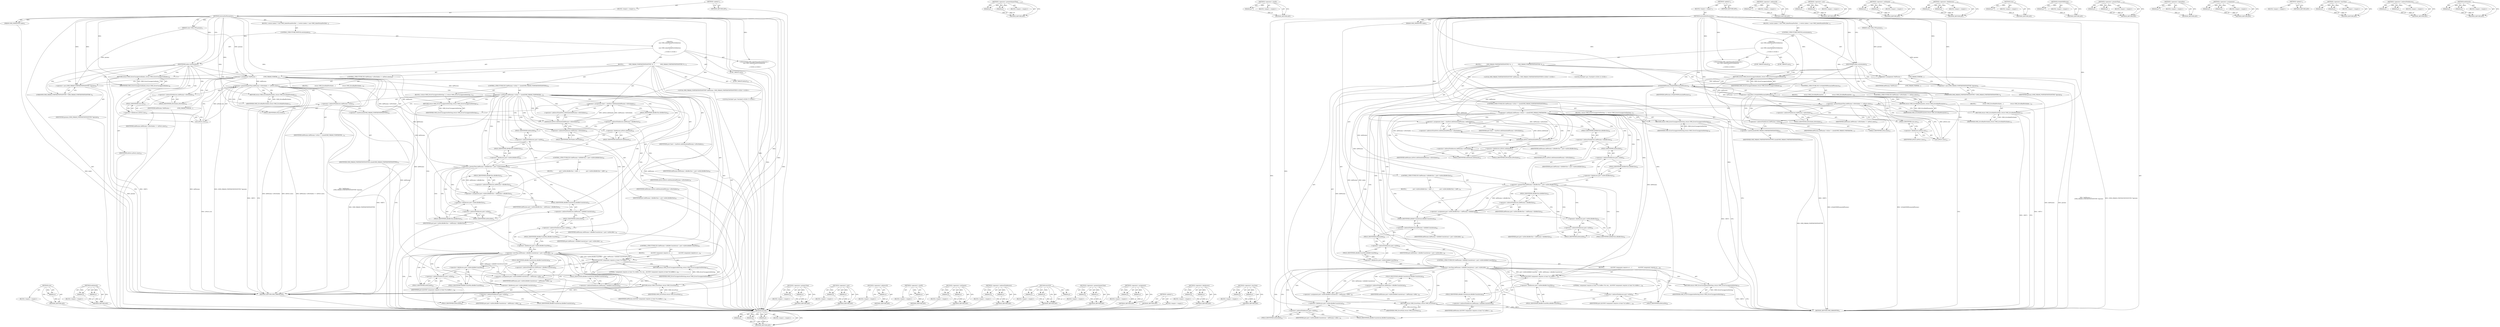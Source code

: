 digraph "editItemAt" {
vulnerable_163 [label=<(METHOD,size)>];
vulnerable_164 [label=<(PARAM,p1)>];
vulnerable_165 [label=<(BLOCK,&lt;empty&gt;,&lt;empty&gt;)>];
vulnerable_166 [label=<(METHOD_RETURN,ANY)>];
vulnerable_185 [label=<(METHOD,editItemAt)>];
vulnerable_186 [label=<(PARAM,p1)>];
vulnerable_187 [label=<(PARAM,p2)>];
vulnerable_188 [label=<(BLOCK,&lt;empty&gt;,&lt;empty&gt;)>];
vulnerable_189 [label=<(METHOD_RETURN,ANY)>];
vulnerable_6 [label=<(METHOD,&lt;global&gt;)<SUB>1</SUB>>];
vulnerable_7 [label=<(BLOCK,&lt;empty&gt;,&lt;empty&gt;)<SUB>1</SUB>>];
vulnerable_8 [label=<(METHOD,internalSetParameter)<SUB>1</SUB>>];
vulnerable_9 [label=<(PARAM,OMX_INDEXTYPE index)<SUB>2</SUB>>];
vulnerable_10 [label=<(PARAM,const OMX_PTR params)<SUB>2</SUB>>];
vulnerable_11 [label=<(BLOCK,{
 switch (index) {
 case OMX_IndexParamPortDef...,{
 switch (index) {
 case OMX_IndexParamPortDef...)<SUB>2</SUB>>];
vulnerable_12 [label=<(CONTROL_STRUCTURE,SWITCH,switch(index))<SUB>3</SUB>>];
vulnerable_13 [label=<(IDENTIFIER,index,switch(index))<SUB>3</SUB>>];
vulnerable_14 [label="<(BLOCK,{
 case OMX_IndexParamPortDefinition:
 {

     ...,{
 case OMX_IndexParamPortDefinition:
 {

     ...)<SUB>3</SUB>>"];
vulnerable_15 [label=<(JUMP_TARGET,case)<SUB>4</SUB>>];
vulnerable_16 [label="<(IDENTIFIER,OMX_IndexParamPortDefinition,{
 case OMX_IndexParamPortDefinition:
 {

     ...)<SUB>4</SUB>>"];
vulnerable_17 [label=<(BLOCK,{

             OMX_PARAM_PORTDEFINITIONTYPE *d...,{

             OMX_PARAM_PORTDEFINITIONTYPE *d...)<SUB>5</SUB>>];
vulnerable_18 [label="<(LOCAL,OMX_PARAM_PORTDEFINITIONTYPE* defParams: OMX_PARAM_PORTDEFINITIONTYPE*)<SUB>7</SUB>>"];
vulnerable_19 [label=<(&lt;operator&gt;.assignment,*defParams =
                 (OMX_PARAM_PORTDE...)<SUB>7</SUB>>];
vulnerable_20 [label=<(IDENTIFIER,defParams,*defParams =
                 (OMX_PARAM_PORTDE...)<SUB>7</SUB>>];
vulnerable_21 [label=<(&lt;operator&gt;.cast,(OMX_PARAM_PORTDEFINITIONTYPE *)params)<SUB>8</SUB>>];
vulnerable_22 [label=<(UNKNOWN,OMX_PARAM_PORTDEFINITIONTYPE *,OMX_PARAM_PORTDEFINITIONTYPE *)<SUB>8</SUB>>];
vulnerable_23 [label=<(IDENTIFIER,params,(OMX_PARAM_PORTDEFINITIONTYPE *)params)<SUB>8</SUB>>];
vulnerable_24 [label=<(CONTROL_STRUCTURE,IF,if (defParams-&gt;nPortIndex &gt;= mPorts.size()))<SUB>10</SUB>>];
vulnerable_25 [label=<(&lt;operator&gt;.greaterEqualsThan,defParams-&gt;nPortIndex &gt;= mPorts.size())<SUB>10</SUB>>];
vulnerable_26 [label=<(&lt;operator&gt;.indirectFieldAccess,defParams-&gt;nPortIndex)<SUB>10</SUB>>];
vulnerable_27 [label=<(IDENTIFIER,defParams,defParams-&gt;nPortIndex &gt;= mPorts.size())<SUB>10</SUB>>];
vulnerable_28 [label=<(FIELD_IDENTIFIER,nPortIndex,nPortIndex)<SUB>10</SUB>>];
vulnerable_29 [label=<(size,mPorts.size())<SUB>10</SUB>>];
vulnerable_30 [label=<(&lt;operator&gt;.fieldAccess,mPorts.size)<SUB>10</SUB>>];
vulnerable_31 [label=<(IDENTIFIER,mPorts,mPorts.size())<SUB>10</SUB>>];
vulnerable_32 [label=<(FIELD_IDENTIFIER,size,size)<SUB>10</SUB>>];
vulnerable_33 [label=<(BLOCK,{
                 return OMX_ErrorBadPortIndex...,{
                 return OMX_ErrorBadPortIndex...)<SUB>10</SUB>>];
vulnerable_34 [label=<(RETURN,return OMX_ErrorBadPortIndex;,return OMX_ErrorBadPortIndex;)<SUB>11</SUB>>];
vulnerable_35 [label=<(IDENTIFIER,OMX_ErrorBadPortIndex,return OMX_ErrorBadPortIndex;)<SUB>11</SUB>>];
vulnerable_36 [label=<(CONTROL_STRUCTURE,IF,if (defParams-&gt;nSize != sizeof(OMX_PARAM_PORTDEFINITIONTYPE)))<SUB>13</SUB>>];
vulnerable_37 [label=<(&lt;operator&gt;.notEquals,defParams-&gt;nSize != sizeof(OMX_PARAM_PORTDEFINI...)<SUB>13</SUB>>];
vulnerable_38 [label=<(&lt;operator&gt;.indirectFieldAccess,defParams-&gt;nSize)<SUB>13</SUB>>];
vulnerable_39 [label=<(IDENTIFIER,defParams,defParams-&gt;nSize != sizeof(OMX_PARAM_PORTDEFINI...)<SUB>13</SUB>>];
vulnerable_40 [label=<(FIELD_IDENTIFIER,nSize,nSize)<SUB>13</SUB>>];
vulnerable_41 [label=<(&lt;operator&gt;.sizeOf,sizeof(OMX_PARAM_PORTDEFINITIONTYPE))<SUB>13</SUB>>];
vulnerable_42 [label=<(IDENTIFIER,OMX_PARAM_PORTDEFINITIONTYPE,sizeof(OMX_PARAM_PORTDEFINITIONTYPE))<SUB>13</SUB>>];
vulnerable_43 [label=<(BLOCK,{
 return OMX_ErrorUnsupportedSetting;
 },{
 return OMX_ErrorUnsupportedSetting;
 })<SUB>13</SUB>>];
vulnerable_44 [label=<(RETURN,return OMX_ErrorUnsupportedSetting;,return OMX_ErrorUnsupportedSetting;)<SUB>14</SUB>>];
vulnerable_45 [label=<(IDENTIFIER,OMX_ErrorUnsupportedSetting,return OMX_ErrorUnsupportedSetting;)<SUB>14</SUB>>];
vulnerable_46 [label="<(LOCAL,PortInfo* port: PortInfo*)<SUB>17</SUB>>"];
vulnerable_47 [label=<(&lt;operator&gt;.assignment,*port =
 &amp;mPorts.editItemAt(defParams-&gt;nPortIndex))<SUB>17</SUB>>];
vulnerable_48 [label=<(IDENTIFIER,port,*port =
 &amp;mPorts.editItemAt(defParams-&gt;nPortIndex))<SUB>17</SUB>>];
vulnerable_49 [label=<(&lt;operator&gt;.addressOf,&amp;mPorts.editItemAt(defParams-&gt;nPortIndex))<SUB>18</SUB>>];
vulnerable_50 [label=<(editItemAt,mPorts.editItemAt(defParams-&gt;nPortIndex))<SUB>18</SUB>>];
vulnerable_51 [label=<(&lt;operator&gt;.fieldAccess,mPorts.editItemAt)<SUB>18</SUB>>];
vulnerable_52 [label=<(IDENTIFIER,mPorts,mPorts.editItemAt(defParams-&gt;nPortIndex))<SUB>18</SUB>>];
vulnerable_53 [label=<(FIELD_IDENTIFIER,editItemAt,editItemAt)<SUB>18</SUB>>];
vulnerable_54 [label=<(&lt;operator&gt;.indirectFieldAccess,defParams-&gt;nPortIndex)<SUB>18</SUB>>];
vulnerable_55 [label=<(IDENTIFIER,defParams,mPorts.editItemAt(defParams-&gt;nPortIndex))<SUB>18</SUB>>];
vulnerable_56 [label=<(FIELD_IDENTIFIER,nPortIndex,nPortIndex)<SUB>18</SUB>>];
vulnerable_57 [label=<(CONTROL_STRUCTURE,IF,if (defParams-&gt;nBufferSize &gt; port-&gt;mDef.nBufferSize))<SUB>20</SUB>>];
vulnerable_58 [label=<(&lt;operator&gt;.greaterThan,defParams-&gt;nBufferSize &gt; port-&gt;mDef.nBufferSize)<SUB>20</SUB>>];
vulnerable_59 [label=<(&lt;operator&gt;.indirectFieldAccess,defParams-&gt;nBufferSize)<SUB>20</SUB>>];
vulnerable_60 [label=<(IDENTIFIER,defParams,defParams-&gt;nBufferSize &gt; port-&gt;mDef.nBufferSize)<SUB>20</SUB>>];
vulnerable_61 [label=<(FIELD_IDENTIFIER,nBufferSize,nBufferSize)<SUB>20</SUB>>];
vulnerable_62 [label=<(&lt;operator&gt;.fieldAccess,port-&gt;mDef.nBufferSize)<SUB>20</SUB>>];
vulnerable_63 [label=<(&lt;operator&gt;.indirectFieldAccess,port-&gt;mDef)<SUB>20</SUB>>];
vulnerable_64 [label=<(IDENTIFIER,port,defParams-&gt;nBufferSize &gt; port-&gt;mDef.nBufferSize)<SUB>20</SUB>>];
vulnerable_65 [label=<(FIELD_IDENTIFIER,mDef,mDef)<SUB>20</SUB>>];
vulnerable_66 [label=<(FIELD_IDENTIFIER,nBufferSize,nBufferSize)<SUB>20</SUB>>];
vulnerable_67 [label=<(BLOCK,{
                port-&gt;mDef.nBufferSize = defP...,{
                port-&gt;mDef.nBufferSize = defP...)<SUB>20</SUB>>];
vulnerable_68 [label=<(&lt;operator&gt;.assignment,port-&gt;mDef.nBufferSize = defParams-&gt;nBufferSize)<SUB>21</SUB>>];
vulnerable_69 [label=<(&lt;operator&gt;.fieldAccess,port-&gt;mDef.nBufferSize)<SUB>21</SUB>>];
vulnerable_70 [label=<(&lt;operator&gt;.indirectFieldAccess,port-&gt;mDef)<SUB>21</SUB>>];
vulnerable_71 [label=<(IDENTIFIER,port,port-&gt;mDef.nBufferSize = defParams-&gt;nBufferSize)<SUB>21</SUB>>];
vulnerable_72 [label=<(FIELD_IDENTIFIER,mDef,mDef)<SUB>21</SUB>>];
vulnerable_73 [label=<(FIELD_IDENTIFIER,nBufferSize,nBufferSize)<SUB>21</SUB>>];
vulnerable_74 [label=<(&lt;operator&gt;.indirectFieldAccess,defParams-&gt;nBufferSize)<SUB>21</SUB>>];
vulnerable_75 [label=<(IDENTIFIER,defParams,port-&gt;mDef.nBufferSize = defParams-&gt;nBufferSize)<SUB>21</SUB>>];
vulnerable_76 [label=<(FIELD_IDENTIFIER,nBufferSize,nBufferSize)<SUB>21</SUB>>];
vulnerable_77 [label=<(CONTROL_STRUCTURE,IF,if (defParams-&gt;nBufferCountActual &lt; port-&gt;mDef.nBufferCountMin))<SUB>24</SUB>>];
vulnerable_78 [label=<(&lt;operator&gt;.lessThan,defParams-&gt;nBufferCountActual &lt; port-&gt;mDef.nBuf...)<SUB>24</SUB>>];
vulnerable_79 [label=<(&lt;operator&gt;.indirectFieldAccess,defParams-&gt;nBufferCountActual)<SUB>24</SUB>>];
vulnerable_80 [label=<(IDENTIFIER,defParams,defParams-&gt;nBufferCountActual &lt; port-&gt;mDef.nBuf...)<SUB>24</SUB>>];
vulnerable_81 [label=<(FIELD_IDENTIFIER,nBufferCountActual,nBufferCountActual)<SUB>24</SUB>>];
vulnerable_82 [label=<(&lt;operator&gt;.fieldAccess,port-&gt;mDef.nBufferCountMin)<SUB>24</SUB>>];
vulnerable_83 [label=<(&lt;operator&gt;.indirectFieldAccess,port-&gt;mDef)<SUB>24</SUB>>];
vulnerable_84 [label=<(IDENTIFIER,port,defParams-&gt;nBufferCountActual &lt; port-&gt;mDef.nBuf...)<SUB>24</SUB>>];
vulnerable_85 [label=<(FIELD_IDENTIFIER,mDef,mDef)<SUB>24</SUB>>];
vulnerable_86 [label=<(FIELD_IDENTIFIER,nBufferCountMin,nBufferCountMin)<SUB>24</SUB>>];
vulnerable_87 [label=<(BLOCK,{
                ALOGW(&quot;component requires at ...,{
                ALOGW(&quot;component requires at ...)<SUB>24</SUB>>];
vulnerable_88 [label=<(ALOGW,ALOGW(&quot;component requires at least %u buffers (...)<SUB>25</SUB>>];
vulnerable_89 [label=<(LITERAL,&quot;component requires at least %u buffers (%u req...,ALOGW(&quot;component requires at least %u buffers (...)<SUB>25</SUB>>];
vulnerable_90 [label=<(&lt;operator&gt;.fieldAccess,port-&gt;mDef.nBufferCountMin)<SUB>26</SUB>>];
vulnerable_91 [label=<(&lt;operator&gt;.indirectFieldAccess,port-&gt;mDef)<SUB>26</SUB>>];
vulnerable_92 [label=<(IDENTIFIER,port,ALOGW(&quot;component requires at least %u buffers (...)<SUB>26</SUB>>];
vulnerable_93 [label=<(FIELD_IDENTIFIER,mDef,mDef)<SUB>26</SUB>>];
vulnerable_94 [label=<(FIELD_IDENTIFIER,nBufferCountMin,nBufferCountMin)<SUB>26</SUB>>];
vulnerable_95 [label=<(&lt;operator&gt;.indirectFieldAccess,defParams-&gt;nBufferCountActual)<SUB>26</SUB>>];
vulnerable_96 [label=<(IDENTIFIER,defParams,ALOGW(&quot;component requires at least %u buffers (...)<SUB>26</SUB>>];
vulnerable_97 [label=<(FIELD_IDENTIFIER,nBufferCountActual,nBufferCountActual)<SUB>26</SUB>>];
vulnerable_98 [label=<(RETURN,return OMX_ErrorUnsupportedSetting;,return OMX_ErrorUnsupportedSetting;)<SUB>27</SUB>>];
vulnerable_99 [label=<(IDENTIFIER,OMX_ErrorUnsupportedSetting,return OMX_ErrorUnsupportedSetting;)<SUB>27</SUB>>];
vulnerable_100 [label=<(&lt;operator&gt;.assignment,port-&gt;mDef.nBufferCountActual = defParams-&gt;nBuf...)<SUB>30</SUB>>];
vulnerable_101 [label=<(&lt;operator&gt;.fieldAccess,port-&gt;mDef.nBufferCountActual)<SUB>30</SUB>>];
vulnerable_102 [label=<(&lt;operator&gt;.indirectFieldAccess,port-&gt;mDef)<SUB>30</SUB>>];
vulnerable_103 [label=<(IDENTIFIER,port,port-&gt;mDef.nBufferCountActual = defParams-&gt;nBuf...)<SUB>30</SUB>>];
vulnerable_104 [label=<(FIELD_IDENTIFIER,mDef,mDef)<SUB>30</SUB>>];
vulnerable_105 [label=<(FIELD_IDENTIFIER,nBufferCountActual,nBufferCountActual)<SUB>30</SUB>>];
vulnerable_106 [label=<(&lt;operator&gt;.indirectFieldAccess,defParams-&gt;nBufferCountActual)<SUB>30</SUB>>];
vulnerable_107 [label=<(IDENTIFIER,defParams,port-&gt;mDef.nBufferCountActual = defParams-&gt;nBuf...)<SUB>30</SUB>>];
vulnerable_108 [label=<(FIELD_IDENTIFIER,nBufferCountActual,nBufferCountActual)<SUB>30</SUB>>];
vulnerable_109 [label=<(RETURN,return OMX_ErrorNone;,return OMX_ErrorNone;)<SUB>31</SUB>>];
vulnerable_110 [label=<(IDENTIFIER,OMX_ErrorNone,return OMX_ErrorNone;)<SUB>31</SUB>>];
vulnerable_111 [label=<(JUMP_TARGET,default)<SUB>34</SUB>>];
vulnerable_112 [label=<(RETURN,return OMX_ErrorUnsupportedIndex;,return OMX_ErrorUnsupportedIndex;)<SUB>35</SUB>>];
vulnerable_113 [label=<(IDENTIFIER,OMX_ErrorUnsupportedIndex,return OMX_ErrorUnsupportedIndex;)<SUB>35</SUB>>];
vulnerable_114 [label=<(METHOD_RETURN,OMX_ERRORTYPE)<SUB>1</SUB>>];
vulnerable_116 [label=<(METHOD_RETURN,ANY)<SUB>1</SUB>>];
vulnerable_190 [label=<(METHOD,&lt;operator&gt;.greaterThan)>];
vulnerable_191 [label=<(PARAM,p1)>];
vulnerable_192 [label=<(PARAM,p2)>];
vulnerable_193 [label=<(BLOCK,&lt;empty&gt;,&lt;empty&gt;)>];
vulnerable_194 [label=<(METHOD_RETURN,ANY)>];
vulnerable_148 [label=<(METHOD,&lt;operator&gt;.cast)>];
vulnerable_149 [label=<(PARAM,p1)>];
vulnerable_150 [label=<(PARAM,p2)>];
vulnerable_151 [label=<(BLOCK,&lt;empty&gt;,&lt;empty&gt;)>];
vulnerable_152 [label=<(METHOD_RETURN,ANY)>];
vulnerable_181 [label=<(METHOD,&lt;operator&gt;.addressOf)>];
vulnerable_182 [label=<(PARAM,p1)>];
vulnerable_183 [label=<(BLOCK,&lt;empty&gt;,&lt;empty&gt;)>];
vulnerable_184 [label=<(METHOD_RETURN,ANY)>];
vulnerable_177 [label=<(METHOD,&lt;operator&gt;.sizeOf)>];
vulnerable_178 [label=<(PARAM,p1)>];
vulnerable_179 [label=<(BLOCK,&lt;empty&gt;,&lt;empty&gt;)>];
vulnerable_180 [label=<(METHOD_RETURN,ANY)>];
vulnerable_172 [label=<(METHOD,&lt;operator&gt;.notEquals)>];
vulnerable_173 [label=<(PARAM,p1)>];
vulnerable_174 [label=<(PARAM,p2)>];
vulnerable_175 [label=<(BLOCK,&lt;empty&gt;,&lt;empty&gt;)>];
vulnerable_176 [label=<(METHOD_RETURN,ANY)>];
vulnerable_158 [label=<(METHOD,&lt;operator&gt;.indirectFieldAccess)>];
vulnerable_159 [label=<(PARAM,p1)>];
vulnerable_160 [label=<(PARAM,p2)>];
vulnerable_161 [label=<(BLOCK,&lt;empty&gt;,&lt;empty&gt;)>];
vulnerable_162 [label=<(METHOD_RETURN,ANY)>];
vulnerable_200 [label=<(METHOD,ALOGW)>];
vulnerable_201 [label=<(PARAM,p1)>];
vulnerable_202 [label=<(PARAM,p2)>];
vulnerable_203 [label=<(PARAM,p3)>];
vulnerable_204 [label=<(BLOCK,&lt;empty&gt;,&lt;empty&gt;)>];
vulnerable_205 [label=<(METHOD_RETURN,ANY)>];
vulnerable_153 [label=<(METHOD,&lt;operator&gt;.greaterEqualsThan)>];
vulnerable_154 [label=<(PARAM,p1)>];
vulnerable_155 [label=<(PARAM,p2)>];
vulnerable_156 [label=<(BLOCK,&lt;empty&gt;,&lt;empty&gt;)>];
vulnerable_157 [label=<(METHOD_RETURN,ANY)>];
vulnerable_143 [label=<(METHOD,&lt;operator&gt;.assignment)>];
vulnerable_144 [label=<(PARAM,p1)>];
vulnerable_145 [label=<(PARAM,p2)>];
vulnerable_146 [label=<(BLOCK,&lt;empty&gt;,&lt;empty&gt;)>];
vulnerable_147 [label=<(METHOD_RETURN,ANY)>];
vulnerable_137 [label=<(METHOD,&lt;global&gt;)<SUB>1</SUB>>];
vulnerable_138 [label=<(BLOCK,&lt;empty&gt;,&lt;empty&gt;)>];
vulnerable_139 [label=<(METHOD_RETURN,ANY)>];
vulnerable_167 [label=<(METHOD,&lt;operator&gt;.fieldAccess)>];
vulnerable_168 [label=<(PARAM,p1)>];
vulnerable_169 [label=<(PARAM,p2)>];
vulnerable_170 [label=<(BLOCK,&lt;empty&gt;,&lt;empty&gt;)>];
vulnerable_171 [label=<(METHOD_RETURN,ANY)>];
vulnerable_195 [label=<(METHOD,&lt;operator&gt;.lessThan)>];
vulnerable_196 [label=<(PARAM,p1)>];
vulnerable_197 [label=<(PARAM,p2)>];
vulnerable_198 [label=<(BLOCK,&lt;empty&gt;,&lt;empty&gt;)>];
vulnerable_199 [label=<(METHOD_RETURN,ANY)>];
fixed_215 [label=<(METHOD,ALOGW)>];
fixed_216 [label=<(PARAM,p1)>];
fixed_217 [label=<(PARAM,p2)>];
fixed_218 [label=<(PARAM,p3)>];
fixed_219 [label=<(BLOCK,&lt;empty&gt;,&lt;empty&gt;)>];
fixed_220 [label=<(METHOD_RETURN,ANY)>];
fixed_168 [label=<(METHOD,&lt;operator&gt;.greaterEqualsThan)>];
fixed_169 [label=<(PARAM,p1)>];
fixed_170 [label=<(PARAM,p2)>];
fixed_171 [label=<(BLOCK,&lt;empty&gt;,&lt;empty&gt;)>];
fixed_172 [label=<(METHOD_RETURN,ANY)>];
fixed_192 [label=<(METHOD,&lt;operator&gt;.sizeOf)>];
fixed_193 [label=<(PARAM,p1)>];
fixed_194 [label=<(BLOCK,&lt;empty&gt;,&lt;empty&gt;)>];
fixed_195 [label=<(METHOD_RETURN,ANY)>];
fixed_6 [label=<(METHOD,&lt;global&gt;)<SUB>1</SUB>>];
fixed_7 [label=<(BLOCK,&lt;empty&gt;,&lt;empty&gt;)<SUB>1</SUB>>];
fixed_8 [label=<(METHOD,internalSetParameter)<SUB>1</SUB>>];
fixed_9 [label=<(PARAM,OMX_INDEXTYPE index)<SUB>2</SUB>>];
fixed_10 [label=<(PARAM,const OMX_PTR params)<SUB>2</SUB>>];
fixed_11 [label=<(BLOCK,{
 switch (index) {
 case OMX_IndexParamPortDef...,{
 switch (index) {
 case OMX_IndexParamPortDef...)<SUB>2</SUB>>];
fixed_12 [label=<(CONTROL_STRUCTURE,SWITCH,switch(index))<SUB>3</SUB>>];
fixed_13 [label=<(IDENTIFIER,index,switch(index))<SUB>3</SUB>>];
fixed_14 [label="<(BLOCK,{
 case OMX_IndexParamPortDefinition:
 {

     ...,{
 case OMX_IndexParamPortDefinition:
 {

     ...)<SUB>3</SUB>>"];
fixed_15 [label=<(JUMP_TARGET,case)<SUB>4</SUB>>];
fixed_16 [label="<(IDENTIFIER,OMX_IndexParamPortDefinition,{
 case OMX_IndexParamPortDefinition:
 {

     ...)<SUB>4</SUB>>"];
fixed_17 [label=<(BLOCK,{

             OMX_PARAM_PORTDEFINITIONTYPE *d...,{

             OMX_PARAM_PORTDEFINITIONTYPE *d...)<SUB>5</SUB>>];
fixed_18 [label="<(LOCAL,OMX_PARAM_PORTDEFINITIONTYPE* defParams: OMX_PARAM_PORTDEFINITIONTYPE*)<SUB>7</SUB>>"];
fixed_19 [label=<(&lt;operator&gt;.assignment,*defParams =
                 (OMX_PARAM_PORTDE...)<SUB>7</SUB>>];
fixed_20 [label=<(IDENTIFIER,defParams,*defParams =
                 (OMX_PARAM_PORTDE...)<SUB>7</SUB>>];
fixed_21 [label=<(&lt;operator&gt;.cast,(OMX_PARAM_PORTDEFINITIONTYPE *)params)<SUB>8</SUB>>];
fixed_22 [label=<(UNKNOWN,OMX_PARAM_PORTDEFINITIONTYPE *,OMX_PARAM_PORTDEFINITIONTYPE *)<SUB>8</SUB>>];
fixed_23 [label=<(IDENTIFIER,params,(OMX_PARAM_PORTDEFINITIONTYPE *)params)<SUB>8</SUB>>];
fixed_24 [label=<(CONTROL_STRUCTURE,IF,if (!isValidOMXParam(defParams)))<SUB>10</SUB>>];
fixed_25 [label=<(&lt;operator&gt;.logicalNot,!isValidOMXParam(defParams))<SUB>10</SUB>>];
fixed_26 [label=<(isValidOMXParam,isValidOMXParam(defParams))<SUB>10</SUB>>];
fixed_27 [label=<(IDENTIFIER,defParams,isValidOMXParam(defParams))<SUB>10</SUB>>];
fixed_28 [label=<(BLOCK,{
                return OMX_ErrorBadParameter;...,{
                return OMX_ErrorBadParameter;...)<SUB>10</SUB>>];
fixed_29 [label=<(RETURN,return OMX_ErrorBadParameter;,return OMX_ErrorBadParameter;)<SUB>11</SUB>>];
fixed_30 [label=<(IDENTIFIER,OMX_ErrorBadParameter,return OMX_ErrorBadParameter;)<SUB>11</SUB>>];
fixed_31 [label=<(CONTROL_STRUCTURE,IF,if (defParams-&gt;nPortIndex &gt;= mPorts.size()))<SUB>14</SUB>>];
fixed_32 [label=<(&lt;operator&gt;.greaterEqualsThan,defParams-&gt;nPortIndex &gt;= mPorts.size())<SUB>14</SUB>>];
fixed_33 [label=<(&lt;operator&gt;.indirectFieldAccess,defParams-&gt;nPortIndex)<SUB>14</SUB>>];
fixed_34 [label=<(IDENTIFIER,defParams,defParams-&gt;nPortIndex &gt;= mPorts.size())<SUB>14</SUB>>];
fixed_35 [label=<(FIELD_IDENTIFIER,nPortIndex,nPortIndex)<SUB>14</SUB>>];
fixed_36 [label=<(size,mPorts.size())<SUB>14</SUB>>];
fixed_37 [label=<(&lt;operator&gt;.fieldAccess,mPorts.size)<SUB>14</SUB>>];
fixed_38 [label=<(IDENTIFIER,mPorts,mPorts.size())<SUB>14</SUB>>];
fixed_39 [label=<(FIELD_IDENTIFIER,size,size)<SUB>14</SUB>>];
fixed_40 [label=<(BLOCK,{
                 return OMX_ErrorBadPortIndex...,{
                 return OMX_ErrorBadPortIndex...)<SUB>14</SUB>>];
fixed_41 [label=<(RETURN,return OMX_ErrorBadPortIndex;,return OMX_ErrorBadPortIndex;)<SUB>15</SUB>>];
fixed_42 [label=<(IDENTIFIER,OMX_ErrorBadPortIndex,return OMX_ErrorBadPortIndex;)<SUB>15</SUB>>];
fixed_43 [label=<(CONTROL_STRUCTURE,IF,if (defParams-&gt;nSize != sizeof(OMX_PARAM_PORTDEFINITIONTYPE)))<SUB>17</SUB>>];
fixed_44 [label=<(&lt;operator&gt;.notEquals,defParams-&gt;nSize != sizeof(OMX_PARAM_PORTDEFINI...)<SUB>17</SUB>>];
fixed_45 [label=<(&lt;operator&gt;.indirectFieldAccess,defParams-&gt;nSize)<SUB>17</SUB>>];
fixed_46 [label=<(IDENTIFIER,defParams,defParams-&gt;nSize != sizeof(OMX_PARAM_PORTDEFINI...)<SUB>17</SUB>>];
fixed_47 [label=<(FIELD_IDENTIFIER,nSize,nSize)<SUB>17</SUB>>];
fixed_48 [label=<(&lt;operator&gt;.sizeOf,sizeof(OMX_PARAM_PORTDEFINITIONTYPE))<SUB>17</SUB>>];
fixed_49 [label=<(IDENTIFIER,OMX_PARAM_PORTDEFINITIONTYPE,sizeof(OMX_PARAM_PORTDEFINITIONTYPE))<SUB>17</SUB>>];
fixed_50 [label=<(BLOCK,{
 return OMX_ErrorUnsupportedSetting;
 },{
 return OMX_ErrorUnsupportedSetting;
 })<SUB>17</SUB>>];
fixed_51 [label=<(RETURN,return OMX_ErrorUnsupportedSetting;,return OMX_ErrorUnsupportedSetting;)<SUB>18</SUB>>];
fixed_52 [label=<(IDENTIFIER,OMX_ErrorUnsupportedSetting,return OMX_ErrorUnsupportedSetting;)<SUB>18</SUB>>];
fixed_53 [label="<(LOCAL,PortInfo* port: PortInfo*)<SUB>21</SUB>>"];
fixed_54 [label=<(&lt;operator&gt;.assignment,*port =
 &amp;mPorts.editItemAt(defParams-&gt;nPortIndex))<SUB>21</SUB>>];
fixed_55 [label=<(IDENTIFIER,port,*port =
 &amp;mPorts.editItemAt(defParams-&gt;nPortIndex))<SUB>21</SUB>>];
fixed_56 [label=<(&lt;operator&gt;.addressOf,&amp;mPorts.editItemAt(defParams-&gt;nPortIndex))<SUB>22</SUB>>];
fixed_57 [label=<(editItemAt,mPorts.editItemAt(defParams-&gt;nPortIndex))<SUB>22</SUB>>];
fixed_58 [label=<(&lt;operator&gt;.fieldAccess,mPorts.editItemAt)<SUB>22</SUB>>];
fixed_59 [label=<(IDENTIFIER,mPorts,mPorts.editItemAt(defParams-&gt;nPortIndex))<SUB>22</SUB>>];
fixed_60 [label=<(FIELD_IDENTIFIER,editItemAt,editItemAt)<SUB>22</SUB>>];
fixed_61 [label=<(&lt;operator&gt;.indirectFieldAccess,defParams-&gt;nPortIndex)<SUB>22</SUB>>];
fixed_62 [label=<(IDENTIFIER,defParams,mPorts.editItemAt(defParams-&gt;nPortIndex))<SUB>22</SUB>>];
fixed_63 [label=<(FIELD_IDENTIFIER,nPortIndex,nPortIndex)<SUB>22</SUB>>];
fixed_64 [label=<(CONTROL_STRUCTURE,IF,if (defParams-&gt;nBufferSize &gt; port-&gt;mDef.nBufferSize))<SUB>24</SUB>>];
fixed_65 [label=<(&lt;operator&gt;.greaterThan,defParams-&gt;nBufferSize &gt; port-&gt;mDef.nBufferSize)<SUB>24</SUB>>];
fixed_66 [label=<(&lt;operator&gt;.indirectFieldAccess,defParams-&gt;nBufferSize)<SUB>24</SUB>>];
fixed_67 [label=<(IDENTIFIER,defParams,defParams-&gt;nBufferSize &gt; port-&gt;mDef.nBufferSize)<SUB>24</SUB>>];
fixed_68 [label=<(FIELD_IDENTIFIER,nBufferSize,nBufferSize)<SUB>24</SUB>>];
fixed_69 [label=<(&lt;operator&gt;.fieldAccess,port-&gt;mDef.nBufferSize)<SUB>24</SUB>>];
fixed_70 [label=<(&lt;operator&gt;.indirectFieldAccess,port-&gt;mDef)<SUB>24</SUB>>];
fixed_71 [label=<(IDENTIFIER,port,defParams-&gt;nBufferSize &gt; port-&gt;mDef.nBufferSize)<SUB>24</SUB>>];
fixed_72 [label=<(FIELD_IDENTIFIER,mDef,mDef)<SUB>24</SUB>>];
fixed_73 [label=<(FIELD_IDENTIFIER,nBufferSize,nBufferSize)<SUB>24</SUB>>];
fixed_74 [label=<(BLOCK,{
                port-&gt;mDef.nBufferSize = defP...,{
                port-&gt;mDef.nBufferSize = defP...)<SUB>24</SUB>>];
fixed_75 [label=<(&lt;operator&gt;.assignment,port-&gt;mDef.nBufferSize = defParams-&gt;nBufferSize)<SUB>25</SUB>>];
fixed_76 [label=<(&lt;operator&gt;.fieldAccess,port-&gt;mDef.nBufferSize)<SUB>25</SUB>>];
fixed_77 [label=<(&lt;operator&gt;.indirectFieldAccess,port-&gt;mDef)<SUB>25</SUB>>];
fixed_78 [label=<(IDENTIFIER,port,port-&gt;mDef.nBufferSize = defParams-&gt;nBufferSize)<SUB>25</SUB>>];
fixed_79 [label=<(FIELD_IDENTIFIER,mDef,mDef)<SUB>25</SUB>>];
fixed_80 [label=<(FIELD_IDENTIFIER,nBufferSize,nBufferSize)<SUB>25</SUB>>];
fixed_81 [label=<(&lt;operator&gt;.indirectFieldAccess,defParams-&gt;nBufferSize)<SUB>25</SUB>>];
fixed_82 [label=<(IDENTIFIER,defParams,port-&gt;mDef.nBufferSize = defParams-&gt;nBufferSize)<SUB>25</SUB>>];
fixed_83 [label=<(FIELD_IDENTIFIER,nBufferSize,nBufferSize)<SUB>25</SUB>>];
fixed_84 [label=<(CONTROL_STRUCTURE,IF,if (defParams-&gt;nBufferCountActual &lt; port-&gt;mDef.nBufferCountMin))<SUB>28</SUB>>];
fixed_85 [label=<(&lt;operator&gt;.lessThan,defParams-&gt;nBufferCountActual &lt; port-&gt;mDef.nBuf...)<SUB>28</SUB>>];
fixed_86 [label=<(&lt;operator&gt;.indirectFieldAccess,defParams-&gt;nBufferCountActual)<SUB>28</SUB>>];
fixed_87 [label=<(IDENTIFIER,defParams,defParams-&gt;nBufferCountActual &lt; port-&gt;mDef.nBuf...)<SUB>28</SUB>>];
fixed_88 [label=<(FIELD_IDENTIFIER,nBufferCountActual,nBufferCountActual)<SUB>28</SUB>>];
fixed_89 [label=<(&lt;operator&gt;.fieldAccess,port-&gt;mDef.nBufferCountMin)<SUB>28</SUB>>];
fixed_90 [label=<(&lt;operator&gt;.indirectFieldAccess,port-&gt;mDef)<SUB>28</SUB>>];
fixed_91 [label=<(IDENTIFIER,port,defParams-&gt;nBufferCountActual &lt; port-&gt;mDef.nBuf...)<SUB>28</SUB>>];
fixed_92 [label=<(FIELD_IDENTIFIER,mDef,mDef)<SUB>28</SUB>>];
fixed_93 [label=<(FIELD_IDENTIFIER,nBufferCountMin,nBufferCountMin)<SUB>28</SUB>>];
fixed_94 [label=<(BLOCK,{
                ALOGW(&quot;component requires at ...,{
                ALOGW(&quot;component requires at ...)<SUB>28</SUB>>];
fixed_95 [label=<(ALOGW,ALOGW(&quot;component requires at least %u buffers (...)<SUB>29</SUB>>];
fixed_96 [label=<(LITERAL,&quot;component requires at least %u buffers (%u req...,ALOGW(&quot;component requires at least %u buffers (...)<SUB>29</SUB>>];
fixed_97 [label=<(&lt;operator&gt;.fieldAccess,port-&gt;mDef.nBufferCountMin)<SUB>30</SUB>>];
fixed_98 [label=<(&lt;operator&gt;.indirectFieldAccess,port-&gt;mDef)<SUB>30</SUB>>];
fixed_99 [label=<(IDENTIFIER,port,ALOGW(&quot;component requires at least %u buffers (...)<SUB>30</SUB>>];
fixed_100 [label=<(FIELD_IDENTIFIER,mDef,mDef)<SUB>30</SUB>>];
fixed_101 [label=<(FIELD_IDENTIFIER,nBufferCountMin,nBufferCountMin)<SUB>30</SUB>>];
fixed_102 [label=<(&lt;operator&gt;.indirectFieldAccess,defParams-&gt;nBufferCountActual)<SUB>30</SUB>>];
fixed_103 [label=<(IDENTIFIER,defParams,ALOGW(&quot;component requires at least %u buffers (...)<SUB>30</SUB>>];
fixed_104 [label=<(FIELD_IDENTIFIER,nBufferCountActual,nBufferCountActual)<SUB>30</SUB>>];
fixed_105 [label=<(RETURN,return OMX_ErrorUnsupportedSetting;,return OMX_ErrorUnsupportedSetting;)<SUB>31</SUB>>];
fixed_106 [label=<(IDENTIFIER,OMX_ErrorUnsupportedSetting,return OMX_ErrorUnsupportedSetting;)<SUB>31</SUB>>];
fixed_107 [label=<(&lt;operator&gt;.assignment,port-&gt;mDef.nBufferCountActual = defParams-&gt;nBuf...)<SUB>34</SUB>>];
fixed_108 [label=<(&lt;operator&gt;.fieldAccess,port-&gt;mDef.nBufferCountActual)<SUB>34</SUB>>];
fixed_109 [label=<(&lt;operator&gt;.indirectFieldAccess,port-&gt;mDef)<SUB>34</SUB>>];
fixed_110 [label=<(IDENTIFIER,port,port-&gt;mDef.nBufferCountActual = defParams-&gt;nBuf...)<SUB>34</SUB>>];
fixed_111 [label=<(FIELD_IDENTIFIER,mDef,mDef)<SUB>34</SUB>>];
fixed_112 [label=<(FIELD_IDENTIFIER,nBufferCountActual,nBufferCountActual)<SUB>34</SUB>>];
fixed_113 [label=<(&lt;operator&gt;.indirectFieldAccess,defParams-&gt;nBufferCountActual)<SUB>34</SUB>>];
fixed_114 [label=<(IDENTIFIER,defParams,port-&gt;mDef.nBufferCountActual = defParams-&gt;nBuf...)<SUB>34</SUB>>];
fixed_115 [label=<(FIELD_IDENTIFIER,nBufferCountActual,nBufferCountActual)<SUB>34</SUB>>];
fixed_116 [label=<(RETURN,return OMX_ErrorNone;,return OMX_ErrorNone;)<SUB>35</SUB>>];
fixed_117 [label=<(IDENTIFIER,OMX_ErrorNone,return OMX_ErrorNone;)<SUB>35</SUB>>];
fixed_118 [label=<(JUMP_TARGET,default)<SUB>38</SUB>>];
fixed_119 [label=<(RETURN,return OMX_ErrorUnsupportedIndex;,return OMX_ErrorUnsupportedIndex;)<SUB>39</SUB>>];
fixed_120 [label=<(IDENTIFIER,OMX_ErrorUnsupportedIndex,return OMX_ErrorUnsupportedIndex;)<SUB>39</SUB>>];
fixed_121 [label=<(METHOD_RETURN,OMX_ERRORTYPE)<SUB>1</SUB>>];
fixed_123 [label=<(METHOD_RETURN,ANY)<SUB>1</SUB>>];
fixed_196 [label=<(METHOD,&lt;operator&gt;.addressOf)>];
fixed_197 [label=<(PARAM,p1)>];
fixed_198 [label=<(BLOCK,&lt;empty&gt;,&lt;empty&gt;)>];
fixed_199 [label=<(METHOD_RETURN,ANY)>];
fixed_155 [label=<(METHOD,&lt;operator&gt;.cast)>];
fixed_156 [label=<(PARAM,p1)>];
fixed_157 [label=<(PARAM,p2)>];
fixed_158 [label=<(BLOCK,&lt;empty&gt;,&lt;empty&gt;)>];
fixed_159 [label=<(METHOD_RETURN,ANY)>];
fixed_187 [label=<(METHOD,&lt;operator&gt;.notEquals)>];
fixed_188 [label=<(PARAM,p1)>];
fixed_189 [label=<(PARAM,p2)>];
fixed_190 [label=<(BLOCK,&lt;empty&gt;,&lt;empty&gt;)>];
fixed_191 [label=<(METHOD_RETURN,ANY)>];
fixed_182 [label=<(METHOD,&lt;operator&gt;.fieldAccess)>];
fixed_183 [label=<(PARAM,p1)>];
fixed_184 [label=<(PARAM,p2)>];
fixed_185 [label=<(BLOCK,&lt;empty&gt;,&lt;empty&gt;)>];
fixed_186 [label=<(METHOD_RETURN,ANY)>];
fixed_178 [label=<(METHOD,size)>];
fixed_179 [label=<(PARAM,p1)>];
fixed_180 [label=<(BLOCK,&lt;empty&gt;,&lt;empty&gt;)>];
fixed_181 [label=<(METHOD_RETURN,ANY)>];
fixed_164 [label=<(METHOD,isValidOMXParam)>];
fixed_165 [label=<(PARAM,p1)>];
fixed_166 [label=<(BLOCK,&lt;empty&gt;,&lt;empty&gt;)>];
fixed_167 [label=<(METHOD_RETURN,ANY)>];
fixed_205 [label=<(METHOD,&lt;operator&gt;.greaterThan)>];
fixed_206 [label=<(PARAM,p1)>];
fixed_207 [label=<(PARAM,p2)>];
fixed_208 [label=<(BLOCK,&lt;empty&gt;,&lt;empty&gt;)>];
fixed_209 [label=<(METHOD_RETURN,ANY)>];
fixed_160 [label=<(METHOD,&lt;operator&gt;.logicalNot)>];
fixed_161 [label=<(PARAM,p1)>];
fixed_162 [label=<(BLOCK,&lt;empty&gt;,&lt;empty&gt;)>];
fixed_163 [label=<(METHOD_RETURN,ANY)>];
fixed_150 [label=<(METHOD,&lt;operator&gt;.assignment)>];
fixed_151 [label=<(PARAM,p1)>];
fixed_152 [label=<(PARAM,p2)>];
fixed_153 [label=<(BLOCK,&lt;empty&gt;,&lt;empty&gt;)>];
fixed_154 [label=<(METHOD_RETURN,ANY)>];
fixed_144 [label=<(METHOD,&lt;global&gt;)<SUB>1</SUB>>];
fixed_145 [label=<(BLOCK,&lt;empty&gt;,&lt;empty&gt;)>];
fixed_146 [label=<(METHOD_RETURN,ANY)>];
fixed_210 [label=<(METHOD,&lt;operator&gt;.lessThan)>];
fixed_211 [label=<(PARAM,p1)>];
fixed_212 [label=<(PARAM,p2)>];
fixed_213 [label=<(BLOCK,&lt;empty&gt;,&lt;empty&gt;)>];
fixed_214 [label=<(METHOD_RETURN,ANY)>];
fixed_173 [label=<(METHOD,&lt;operator&gt;.indirectFieldAccess)>];
fixed_174 [label=<(PARAM,p1)>];
fixed_175 [label=<(PARAM,p2)>];
fixed_176 [label=<(BLOCK,&lt;empty&gt;,&lt;empty&gt;)>];
fixed_177 [label=<(METHOD_RETURN,ANY)>];
fixed_200 [label=<(METHOD,editItemAt)>];
fixed_201 [label=<(PARAM,p1)>];
fixed_202 [label=<(PARAM,p2)>];
fixed_203 [label=<(BLOCK,&lt;empty&gt;,&lt;empty&gt;)>];
fixed_204 [label=<(METHOD_RETURN,ANY)>];
vulnerable_163 -> vulnerable_164  [key=0, label="AST: "];
vulnerable_163 -> vulnerable_164  [key=1, label="DDG: "];
vulnerable_163 -> vulnerable_165  [key=0, label="AST: "];
vulnerable_163 -> vulnerable_166  [key=0, label="AST: "];
vulnerable_163 -> vulnerable_166  [key=1, label="CFG: "];
vulnerable_164 -> vulnerable_166  [key=0, label="DDG: p1"];
vulnerable_165 -> fixed_215  [key=0];
vulnerable_166 -> fixed_215  [key=0];
vulnerable_185 -> vulnerable_186  [key=0, label="AST: "];
vulnerable_185 -> vulnerable_186  [key=1, label="DDG: "];
vulnerable_185 -> vulnerable_188  [key=0, label="AST: "];
vulnerable_185 -> vulnerable_187  [key=0, label="AST: "];
vulnerable_185 -> vulnerable_187  [key=1, label="DDG: "];
vulnerable_185 -> vulnerable_189  [key=0, label="AST: "];
vulnerable_185 -> vulnerable_189  [key=1, label="CFG: "];
vulnerable_186 -> vulnerable_189  [key=0, label="DDG: p1"];
vulnerable_187 -> vulnerable_189  [key=0, label="DDG: p2"];
vulnerable_188 -> fixed_215  [key=0];
vulnerable_189 -> fixed_215  [key=0];
vulnerable_6 -> vulnerable_7  [key=0, label="AST: "];
vulnerable_6 -> vulnerable_116  [key=0, label="AST: "];
vulnerable_6 -> vulnerable_116  [key=1, label="CFG: "];
vulnerable_7 -> vulnerable_8  [key=0, label="AST: "];
vulnerable_8 -> vulnerable_9  [key=0, label="AST: "];
vulnerable_8 -> vulnerable_9  [key=1, label="DDG: "];
vulnerable_8 -> vulnerable_10  [key=0, label="AST: "];
vulnerable_8 -> vulnerable_10  [key=1, label="DDG: "];
vulnerable_8 -> vulnerable_11  [key=0, label="AST: "];
vulnerable_8 -> vulnerable_114  [key=0, label="AST: "];
vulnerable_8 -> vulnerable_13  [key=0, label="CFG: "];
vulnerable_8 -> vulnerable_13  [key=1, label="DDG: "];
vulnerable_8 -> vulnerable_16  [key=0, label="DDG: "];
vulnerable_8 -> vulnerable_112  [key=0, label="DDG: "];
vulnerable_8 -> vulnerable_19  [key=0, label="DDG: "];
vulnerable_8 -> vulnerable_109  [key=0, label="DDG: "];
vulnerable_8 -> vulnerable_113  [key=0, label="DDG: "];
vulnerable_8 -> vulnerable_110  [key=0, label="DDG: "];
vulnerable_8 -> vulnerable_21  [key=0, label="DDG: "];
vulnerable_8 -> vulnerable_34  [key=0, label="DDG: "];
vulnerable_8 -> vulnerable_44  [key=0, label="DDG: "];
vulnerable_8 -> vulnerable_98  [key=0, label="DDG: "];
vulnerable_8 -> vulnerable_35  [key=0, label="DDG: "];
vulnerable_8 -> vulnerable_45  [key=0, label="DDG: "];
vulnerable_8 -> vulnerable_88  [key=0, label="DDG: "];
vulnerable_8 -> vulnerable_99  [key=0, label="DDG: "];
vulnerable_9 -> vulnerable_114  [key=0, label="DDG: index"];
vulnerable_10 -> vulnerable_19  [key=0, label="DDG: params"];
vulnerable_10 -> vulnerable_21  [key=0, label="DDG: params"];
vulnerable_11 -> vulnerable_12  [key=0, label="AST: "];
vulnerable_12 -> vulnerable_13  [key=0, label="AST: "];
vulnerable_12 -> vulnerable_14  [key=0, label="AST: "];
vulnerable_13 -> vulnerable_22  [key=0, label="CFG: "];
vulnerable_13 -> vulnerable_22  [key=1, label="CDG: "];
vulnerable_13 -> vulnerable_112  [key=0, label="CFG: "];
vulnerable_13 -> vulnerable_112  [key=1, label="CDG: "];
vulnerable_13 -> vulnerable_30  [key=0, label="CDG: "];
vulnerable_13 -> vulnerable_21  [key=0, label="CDG: "];
vulnerable_13 -> vulnerable_32  [key=0, label="CDG: "];
vulnerable_13 -> vulnerable_26  [key=0, label="CDG: "];
vulnerable_13 -> vulnerable_19  [key=0, label="CDG: "];
vulnerable_13 -> vulnerable_28  [key=0, label="CDG: "];
vulnerable_13 -> vulnerable_25  [key=0, label="CDG: "];
vulnerable_13 -> vulnerable_29  [key=0, label="CDG: "];
vulnerable_14 -> vulnerable_15  [key=0, label="AST: "];
vulnerable_14 -> vulnerable_16  [key=0, label="AST: "];
vulnerable_14 -> vulnerable_17  [key=0, label="AST: "];
vulnerable_14 -> vulnerable_111  [key=0, label="AST: "];
vulnerable_14 -> vulnerable_112  [key=0, label="AST: "];
vulnerable_15 -> fixed_215  [key=0];
vulnerable_16 -> fixed_215  [key=0];
vulnerable_17 -> vulnerable_18  [key=0, label="AST: "];
vulnerable_17 -> vulnerable_19  [key=0, label="AST: "];
vulnerable_17 -> vulnerable_24  [key=0, label="AST: "];
vulnerable_17 -> vulnerable_36  [key=0, label="AST: "];
vulnerable_17 -> vulnerable_46  [key=0, label="AST: "];
vulnerable_17 -> vulnerable_47  [key=0, label="AST: "];
vulnerable_17 -> vulnerable_57  [key=0, label="AST: "];
vulnerable_17 -> vulnerable_77  [key=0, label="AST: "];
vulnerable_17 -> vulnerable_100  [key=0, label="AST: "];
vulnerable_17 -> vulnerable_109  [key=0, label="AST: "];
vulnerable_18 -> fixed_215  [key=0];
vulnerable_19 -> vulnerable_20  [key=0, label="AST: "];
vulnerable_19 -> vulnerable_21  [key=0, label="AST: "];
vulnerable_19 -> vulnerable_28  [key=0, label="CFG: "];
vulnerable_19 -> vulnerable_114  [key=0, label="DDG: defParams"];
vulnerable_19 -> vulnerable_114  [key=1, label="DDG: (OMX_PARAM_PORTDEFINITIONTYPE *)params"];
vulnerable_19 -> vulnerable_114  [key=2, label="DDG: *defParams =
                 (OMX_PARAM_PORTDEFINITIONTYPE *)params"];
vulnerable_19 -> vulnerable_100  [key=0, label="DDG: defParams"];
vulnerable_19 -> vulnerable_25  [key=0, label="DDG: defParams"];
vulnerable_19 -> vulnerable_37  [key=0, label="DDG: defParams"];
vulnerable_19 -> vulnerable_58  [key=0, label="DDG: defParams"];
vulnerable_19 -> vulnerable_68  [key=0, label="DDG: defParams"];
vulnerable_19 -> vulnerable_78  [key=0, label="DDG: defParams"];
vulnerable_19 -> vulnerable_50  [key=0, label="DDG: defParams"];
vulnerable_19 -> vulnerable_88  [key=0, label="DDG: defParams"];
vulnerable_20 -> fixed_215  [key=0];
vulnerable_21 -> vulnerable_22  [key=0, label="AST: "];
vulnerable_21 -> vulnerable_23  [key=0, label="AST: "];
vulnerable_21 -> vulnerable_19  [key=0, label="CFG: "];
vulnerable_21 -> vulnerable_114  [key=0, label="DDG: params"];
vulnerable_22 -> vulnerable_21  [key=0, label="CFG: "];
vulnerable_23 -> fixed_215  [key=0];
vulnerable_24 -> vulnerable_25  [key=0, label="AST: "];
vulnerable_24 -> vulnerable_33  [key=0, label="AST: "];
vulnerable_25 -> vulnerable_26  [key=0, label="AST: "];
vulnerable_25 -> vulnerable_29  [key=0, label="AST: "];
vulnerable_25 -> vulnerable_34  [key=0, label="CFG: "];
vulnerable_25 -> vulnerable_34  [key=1, label="CDG: "];
vulnerable_25 -> vulnerable_40  [key=0, label="CFG: "];
vulnerable_25 -> vulnerable_40  [key=1, label="CDG: "];
vulnerable_25 -> vulnerable_114  [key=0, label="DDG: defParams-&gt;nPortIndex"];
vulnerable_25 -> vulnerable_114  [key=1, label="DDG: mPorts.size()"];
vulnerable_25 -> vulnerable_114  [key=2, label="DDG: defParams-&gt;nPortIndex &gt;= mPorts.size()"];
vulnerable_25 -> vulnerable_50  [key=0, label="DDG: defParams-&gt;nPortIndex"];
vulnerable_25 -> vulnerable_37  [key=0, label="CDG: "];
vulnerable_25 -> vulnerable_38  [key=0, label="CDG: "];
vulnerable_25 -> vulnerable_41  [key=0, label="CDG: "];
vulnerable_26 -> vulnerable_27  [key=0, label="AST: "];
vulnerable_26 -> vulnerable_28  [key=0, label="AST: "];
vulnerable_26 -> vulnerable_32  [key=0, label="CFG: "];
vulnerable_27 -> fixed_215  [key=0];
vulnerable_28 -> vulnerable_26  [key=0, label="CFG: "];
vulnerable_29 -> vulnerable_30  [key=0, label="AST: "];
vulnerable_29 -> vulnerable_25  [key=0, label="CFG: "];
vulnerable_29 -> vulnerable_25  [key=1, label="DDG: mPorts.size"];
vulnerable_29 -> vulnerable_114  [key=0, label="DDG: mPorts.size"];
vulnerable_30 -> vulnerable_31  [key=0, label="AST: "];
vulnerable_30 -> vulnerable_32  [key=0, label="AST: "];
vulnerable_30 -> vulnerable_29  [key=0, label="CFG: "];
vulnerable_31 -> fixed_215  [key=0];
vulnerable_32 -> vulnerable_30  [key=0, label="CFG: "];
vulnerable_33 -> vulnerable_34  [key=0, label="AST: "];
vulnerable_34 -> vulnerable_35  [key=0, label="AST: "];
vulnerable_34 -> vulnerable_114  [key=0, label="CFG: "];
vulnerable_34 -> vulnerable_114  [key=1, label="DDG: &lt;RET&gt;"];
vulnerable_35 -> vulnerable_34  [key=0, label="DDG: OMX_ErrorBadPortIndex"];
vulnerable_36 -> vulnerable_37  [key=0, label="AST: "];
vulnerable_36 -> vulnerable_43  [key=0, label="AST: "];
vulnerable_37 -> vulnerable_38  [key=0, label="AST: "];
vulnerable_37 -> vulnerable_41  [key=0, label="AST: "];
vulnerable_37 -> vulnerable_44  [key=0, label="CFG: "];
vulnerable_37 -> vulnerable_44  [key=1, label="CDG: "];
vulnerable_37 -> vulnerable_53  [key=0, label="CFG: "];
vulnerable_37 -> vulnerable_53  [key=1, label="CDG: "];
vulnerable_37 -> vulnerable_47  [key=0, label="CDG: "];
vulnerable_37 -> vulnerable_49  [key=0, label="CDG: "];
vulnerable_37 -> vulnerable_51  [key=0, label="CDG: "];
vulnerable_37 -> vulnerable_66  [key=0, label="CDG: "];
vulnerable_37 -> vulnerable_81  [key=0, label="CDG: "];
vulnerable_37 -> vulnerable_85  [key=0, label="CDG: "];
vulnerable_37 -> vulnerable_56  [key=0, label="CDG: "];
vulnerable_37 -> vulnerable_65  [key=0, label="CDG: "];
vulnerable_37 -> vulnerable_50  [key=0, label="CDG: "];
vulnerable_37 -> vulnerable_59  [key=0, label="CDG: "];
vulnerable_37 -> vulnerable_82  [key=0, label="CDG: "];
vulnerable_37 -> vulnerable_54  [key=0, label="CDG: "];
vulnerable_37 -> vulnerable_79  [key=0, label="CDG: "];
vulnerable_37 -> vulnerable_58  [key=0, label="CDG: "];
vulnerable_37 -> vulnerable_61  [key=0, label="CDG: "];
vulnerable_37 -> vulnerable_83  [key=0, label="CDG: "];
vulnerable_37 -> vulnerable_63  [key=0, label="CDG: "];
vulnerable_37 -> vulnerable_78  [key=0, label="CDG: "];
vulnerable_37 -> vulnerable_62  [key=0, label="CDG: "];
vulnerable_37 -> vulnerable_86  [key=0, label="CDG: "];
vulnerable_38 -> vulnerable_39  [key=0, label="AST: "];
vulnerable_38 -> vulnerable_40  [key=0, label="AST: "];
vulnerable_38 -> vulnerable_41  [key=0, label="CFG: "];
vulnerable_39 -> fixed_215  [key=0];
vulnerable_40 -> vulnerable_38  [key=0, label="CFG: "];
vulnerable_41 -> vulnerable_42  [key=0, label="AST: "];
vulnerable_41 -> vulnerable_37  [key=0, label="CFG: "];
vulnerable_41 -> vulnerable_114  [key=0, label="DDG: OMX_PARAM_PORTDEFINITIONTYPE"];
vulnerable_42 -> fixed_215  [key=0];
vulnerable_43 -> vulnerable_44  [key=0, label="AST: "];
vulnerable_44 -> vulnerable_45  [key=0, label="AST: "];
vulnerable_44 -> vulnerable_114  [key=0, label="CFG: "];
vulnerable_44 -> vulnerable_114  [key=1, label="DDG: &lt;RET&gt;"];
vulnerable_45 -> vulnerable_44  [key=0, label="DDG: OMX_ErrorUnsupportedSetting"];
vulnerable_46 -> fixed_215  [key=0];
vulnerable_47 -> vulnerable_48  [key=0, label="AST: "];
vulnerable_47 -> vulnerable_49  [key=0, label="AST: "];
vulnerable_47 -> vulnerable_61  [key=0, label="CFG: "];
vulnerable_48 -> fixed_215  [key=0];
vulnerable_49 -> vulnerable_50  [key=0, label="AST: "];
vulnerable_49 -> vulnerable_47  [key=0, label="CFG: "];
vulnerable_50 -> vulnerable_51  [key=0, label="AST: "];
vulnerable_50 -> vulnerable_54  [key=0, label="AST: "];
vulnerable_50 -> vulnerable_49  [key=0, label="CFG: "];
vulnerable_50 -> vulnerable_47  [key=0, label="DDG: mPorts.editItemAt"];
vulnerable_50 -> vulnerable_47  [key=1, label="DDG: defParams-&gt;nPortIndex"];
vulnerable_51 -> vulnerable_52  [key=0, label="AST: "];
vulnerable_51 -> vulnerable_53  [key=0, label="AST: "];
vulnerable_51 -> vulnerable_56  [key=0, label="CFG: "];
vulnerable_52 -> fixed_215  [key=0];
vulnerable_53 -> vulnerable_51  [key=0, label="CFG: "];
vulnerable_54 -> vulnerable_55  [key=0, label="AST: "];
vulnerable_54 -> vulnerable_56  [key=0, label="AST: "];
vulnerable_54 -> vulnerable_50  [key=0, label="CFG: "];
vulnerable_55 -> fixed_215  [key=0];
vulnerable_56 -> vulnerable_54  [key=0, label="CFG: "];
vulnerable_57 -> vulnerable_58  [key=0, label="AST: "];
vulnerable_57 -> vulnerable_67  [key=0, label="AST: "];
vulnerable_58 -> vulnerable_59  [key=0, label="AST: "];
vulnerable_58 -> vulnerable_62  [key=0, label="AST: "];
vulnerable_58 -> vulnerable_72  [key=0, label="CFG: "];
vulnerable_58 -> vulnerable_72  [key=1, label="CDG: "];
vulnerable_58 -> vulnerable_81  [key=0, label="CFG: "];
vulnerable_58 -> vulnerable_68  [key=0, label="DDG: defParams-&gt;nBufferSize"];
vulnerable_58 -> vulnerable_68  [key=1, label="CDG: "];
vulnerable_58 -> vulnerable_73  [key=0, label="CDG: "];
vulnerable_58 -> vulnerable_69  [key=0, label="CDG: "];
vulnerable_58 -> vulnerable_74  [key=0, label="CDG: "];
vulnerable_58 -> vulnerable_76  [key=0, label="CDG: "];
vulnerable_58 -> vulnerable_70  [key=0, label="CDG: "];
vulnerable_59 -> vulnerable_60  [key=0, label="AST: "];
vulnerable_59 -> vulnerable_61  [key=0, label="AST: "];
vulnerable_59 -> vulnerable_65  [key=0, label="CFG: "];
vulnerable_60 -> fixed_215  [key=0];
vulnerable_61 -> vulnerable_59  [key=0, label="CFG: "];
vulnerable_62 -> vulnerable_63  [key=0, label="AST: "];
vulnerable_62 -> vulnerable_66  [key=0, label="AST: "];
vulnerable_62 -> vulnerable_58  [key=0, label="CFG: "];
vulnerable_63 -> vulnerable_64  [key=0, label="AST: "];
vulnerable_63 -> vulnerable_65  [key=0, label="AST: "];
vulnerable_63 -> vulnerable_66  [key=0, label="CFG: "];
vulnerable_64 -> fixed_215  [key=0];
vulnerable_65 -> vulnerable_63  [key=0, label="CFG: "];
vulnerable_66 -> vulnerable_62  [key=0, label="CFG: "];
vulnerable_67 -> vulnerable_68  [key=0, label="AST: "];
vulnerable_68 -> vulnerable_69  [key=0, label="AST: "];
vulnerable_68 -> vulnerable_74  [key=0, label="AST: "];
vulnerable_68 -> vulnerable_81  [key=0, label="CFG: "];
vulnerable_69 -> vulnerable_70  [key=0, label="AST: "];
vulnerable_69 -> vulnerable_73  [key=0, label="AST: "];
vulnerable_69 -> vulnerable_76  [key=0, label="CFG: "];
vulnerable_70 -> vulnerable_71  [key=0, label="AST: "];
vulnerable_70 -> vulnerable_72  [key=0, label="AST: "];
vulnerable_70 -> vulnerable_73  [key=0, label="CFG: "];
vulnerable_71 -> fixed_215  [key=0];
vulnerable_72 -> vulnerable_70  [key=0, label="CFG: "];
vulnerable_73 -> vulnerable_69  [key=0, label="CFG: "];
vulnerable_74 -> vulnerable_75  [key=0, label="AST: "];
vulnerable_74 -> vulnerable_76  [key=0, label="AST: "];
vulnerable_74 -> vulnerable_68  [key=0, label="CFG: "];
vulnerable_75 -> fixed_215  [key=0];
vulnerable_76 -> vulnerable_74  [key=0, label="CFG: "];
vulnerable_77 -> vulnerable_78  [key=0, label="AST: "];
vulnerable_77 -> vulnerable_87  [key=0, label="AST: "];
vulnerable_78 -> vulnerable_79  [key=0, label="AST: "];
vulnerable_78 -> vulnerable_82  [key=0, label="AST: "];
vulnerable_78 -> vulnerable_93  [key=0, label="CFG: "];
vulnerable_78 -> vulnerable_93  [key=1, label="CDG: "];
vulnerable_78 -> vulnerable_104  [key=0, label="CFG: "];
vulnerable_78 -> vulnerable_104  [key=1, label="CDG: "];
vulnerable_78 -> vulnerable_100  [key=0, label="DDG: defParams-&gt;nBufferCountActual"];
vulnerable_78 -> vulnerable_100  [key=1, label="CDG: "];
vulnerable_78 -> vulnerable_88  [key=0, label="DDG: port-&gt;mDef.nBufferCountMin"];
vulnerable_78 -> vulnerable_88  [key=1, label="DDG: defParams-&gt;nBufferCountActual"];
vulnerable_78 -> vulnerable_88  [key=2, label="CDG: "];
vulnerable_78 -> vulnerable_94  [key=0, label="CDG: "];
vulnerable_78 -> vulnerable_98  [key=0, label="CDG: "];
vulnerable_78 -> vulnerable_102  [key=0, label="CDG: "];
vulnerable_78 -> vulnerable_95  [key=0, label="CDG: "];
vulnerable_78 -> vulnerable_106  [key=0, label="CDG: "];
vulnerable_78 -> vulnerable_97  [key=0, label="CDG: "];
vulnerable_78 -> vulnerable_91  [key=0, label="CDG: "];
vulnerable_78 -> vulnerable_101  [key=0, label="CDG: "];
vulnerable_78 -> vulnerable_90  [key=0, label="CDG: "];
vulnerable_78 -> vulnerable_105  [key=0, label="CDG: "];
vulnerable_78 -> vulnerable_108  [key=0, label="CDG: "];
vulnerable_78 -> vulnerable_109  [key=0, label="CDG: "];
vulnerable_79 -> vulnerable_80  [key=0, label="AST: "];
vulnerable_79 -> vulnerable_81  [key=0, label="AST: "];
vulnerable_79 -> vulnerable_85  [key=0, label="CFG: "];
vulnerable_80 -> fixed_215  [key=0];
vulnerable_81 -> vulnerable_79  [key=0, label="CFG: "];
vulnerable_82 -> vulnerable_83  [key=0, label="AST: "];
vulnerable_82 -> vulnerable_86  [key=0, label="AST: "];
vulnerable_82 -> vulnerable_78  [key=0, label="CFG: "];
vulnerable_83 -> vulnerable_84  [key=0, label="AST: "];
vulnerable_83 -> vulnerable_85  [key=0, label="AST: "];
vulnerable_83 -> vulnerable_86  [key=0, label="CFG: "];
vulnerable_84 -> fixed_215  [key=0];
vulnerable_85 -> vulnerable_83  [key=0, label="CFG: "];
vulnerable_86 -> vulnerable_82  [key=0, label="CFG: "];
vulnerable_87 -> vulnerable_88  [key=0, label="AST: "];
vulnerable_87 -> vulnerable_98  [key=0, label="AST: "];
vulnerable_88 -> vulnerable_89  [key=0, label="AST: "];
vulnerable_88 -> vulnerable_90  [key=0, label="AST: "];
vulnerable_88 -> vulnerable_95  [key=0, label="AST: "];
vulnerable_88 -> vulnerable_98  [key=0, label="CFG: "];
vulnerable_89 -> fixed_215  [key=0];
vulnerable_90 -> vulnerable_91  [key=0, label="AST: "];
vulnerable_90 -> vulnerable_94  [key=0, label="AST: "];
vulnerable_90 -> vulnerable_97  [key=0, label="CFG: "];
vulnerable_91 -> vulnerable_92  [key=0, label="AST: "];
vulnerable_91 -> vulnerable_93  [key=0, label="AST: "];
vulnerable_91 -> vulnerable_94  [key=0, label="CFG: "];
vulnerable_92 -> fixed_215  [key=0];
vulnerable_93 -> vulnerable_91  [key=0, label="CFG: "];
vulnerable_94 -> vulnerable_90  [key=0, label="CFG: "];
vulnerable_95 -> vulnerable_96  [key=0, label="AST: "];
vulnerable_95 -> vulnerable_97  [key=0, label="AST: "];
vulnerable_95 -> vulnerable_88  [key=0, label="CFG: "];
vulnerable_96 -> fixed_215  [key=0];
vulnerable_97 -> vulnerable_95  [key=0, label="CFG: "];
vulnerable_98 -> vulnerable_99  [key=0, label="AST: "];
vulnerable_98 -> vulnerable_114  [key=0, label="CFG: "];
vulnerable_98 -> vulnerable_114  [key=1, label="DDG: &lt;RET&gt;"];
vulnerable_99 -> vulnerable_98  [key=0, label="DDG: OMX_ErrorUnsupportedSetting"];
vulnerable_100 -> vulnerable_101  [key=0, label="AST: "];
vulnerable_100 -> vulnerable_106  [key=0, label="AST: "];
vulnerable_100 -> vulnerable_109  [key=0, label="CFG: "];
vulnerable_101 -> vulnerable_102  [key=0, label="AST: "];
vulnerable_101 -> vulnerable_105  [key=0, label="AST: "];
vulnerable_101 -> vulnerable_108  [key=0, label="CFG: "];
vulnerable_102 -> vulnerable_103  [key=0, label="AST: "];
vulnerable_102 -> vulnerable_104  [key=0, label="AST: "];
vulnerable_102 -> vulnerable_105  [key=0, label="CFG: "];
vulnerable_103 -> fixed_215  [key=0];
vulnerable_104 -> vulnerable_102  [key=0, label="CFG: "];
vulnerable_105 -> vulnerable_101  [key=0, label="CFG: "];
vulnerable_106 -> vulnerable_107  [key=0, label="AST: "];
vulnerable_106 -> vulnerable_108  [key=0, label="AST: "];
vulnerable_106 -> vulnerable_100  [key=0, label="CFG: "];
vulnerable_107 -> fixed_215  [key=0];
vulnerable_108 -> vulnerable_106  [key=0, label="CFG: "];
vulnerable_109 -> vulnerable_110  [key=0, label="AST: "];
vulnerable_109 -> vulnerable_114  [key=0, label="CFG: "];
vulnerable_109 -> vulnerable_114  [key=1, label="DDG: &lt;RET&gt;"];
vulnerable_110 -> vulnerable_109  [key=0, label="DDG: OMX_ErrorNone"];
vulnerable_111 -> fixed_215  [key=0];
vulnerable_112 -> vulnerable_113  [key=0, label="AST: "];
vulnerable_112 -> vulnerable_114  [key=0, label="CFG: "];
vulnerable_112 -> vulnerable_114  [key=1, label="DDG: &lt;RET&gt;"];
vulnerable_113 -> vulnerable_112  [key=0, label="DDG: OMX_ErrorUnsupportedIndex"];
vulnerable_114 -> fixed_215  [key=0];
vulnerable_116 -> fixed_215  [key=0];
vulnerable_190 -> vulnerable_191  [key=0, label="AST: "];
vulnerable_190 -> vulnerable_191  [key=1, label="DDG: "];
vulnerable_190 -> vulnerable_193  [key=0, label="AST: "];
vulnerable_190 -> vulnerable_192  [key=0, label="AST: "];
vulnerable_190 -> vulnerable_192  [key=1, label="DDG: "];
vulnerable_190 -> vulnerable_194  [key=0, label="AST: "];
vulnerable_190 -> vulnerable_194  [key=1, label="CFG: "];
vulnerable_191 -> vulnerable_194  [key=0, label="DDG: p1"];
vulnerable_192 -> vulnerable_194  [key=0, label="DDG: p2"];
vulnerable_193 -> fixed_215  [key=0];
vulnerable_194 -> fixed_215  [key=0];
vulnerable_148 -> vulnerable_149  [key=0, label="AST: "];
vulnerable_148 -> vulnerable_149  [key=1, label="DDG: "];
vulnerable_148 -> vulnerable_151  [key=0, label="AST: "];
vulnerable_148 -> vulnerable_150  [key=0, label="AST: "];
vulnerable_148 -> vulnerable_150  [key=1, label="DDG: "];
vulnerable_148 -> vulnerable_152  [key=0, label="AST: "];
vulnerable_148 -> vulnerable_152  [key=1, label="CFG: "];
vulnerable_149 -> vulnerable_152  [key=0, label="DDG: p1"];
vulnerable_150 -> vulnerable_152  [key=0, label="DDG: p2"];
vulnerable_151 -> fixed_215  [key=0];
vulnerable_152 -> fixed_215  [key=0];
vulnerable_181 -> vulnerable_182  [key=0, label="AST: "];
vulnerable_181 -> vulnerable_182  [key=1, label="DDG: "];
vulnerable_181 -> vulnerable_183  [key=0, label="AST: "];
vulnerable_181 -> vulnerable_184  [key=0, label="AST: "];
vulnerable_181 -> vulnerable_184  [key=1, label="CFG: "];
vulnerable_182 -> vulnerable_184  [key=0, label="DDG: p1"];
vulnerable_183 -> fixed_215  [key=0];
vulnerable_184 -> fixed_215  [key=0];
vulnerable_177 -> vulnerable_178  [key=0, label="AST: "];
vulnerable_177 -> vulnerable_178  [key=1, label="DDG: "];
vulnerable_177 -> vulnerable_179  [key=0, label="AST: "];
vulnerable_177 -> vulnerable_180  [key=0, label="AST: "];
vulnerable_177 -> vulnerable_180  [key=1, label="CFG: "];
vulnerable_178 -> vulnerable_180  [key=0, label="DDG: p1"];
vulnerable_179 -> fixed_215  [key=0];
vulnerable_180 -> fixed_215  [key=0];
vulnerable_172 -> vulnerable_173  [key=0, label="AST: "];
vulnerable_172 -> vulnerable_173  [key=1, label="DDG: "];
vulnerable_172 -> vulnerable_175  [key=0, label="AST: "];
vulnerable_172 -> vulnerable_174  [key=0, label="AST: "];
vulnerable_172 -> vulnerable_174  [key=1, label="DDG: "];
vulnerable_172 -> vulnerable_176  [key=0, label="AST: "];
vulnerable_172 -> vulnerable_176  [key=1, label="CFG: "];
vulnerable_173 -> vulnerable_176  [key=0, label="DDG: p1"];
vulnerable_174 -> vulnerable_176  [key=0, label="DDG: p2"];
vulnerable_175 -> fixed_215  [key=0];
vulnerable_176 -> fixed_215  [key=0];
vulnerable_158 -> vulnerable_159  [key=0, label="AST: "];
vulnerable_158 -> vulnerable_159  [key=1, label="DDG: "];
vulnerable_158 -> vulnerable_161  [key=0, label="AST: "];
vulnerable_158 -> vulnerable_160  [key=0, label="AST: "];
vulnerable_158 -> vulnerable_160  [key=1, label="DDG: "];
vulnerable_158 -> vulnerable_162  [key=0, label="AST: "];
vulnerable_158 -> vulnerable_162  [key=1, label="CFG: "];
vulnerable_159 -> vulnerable_162  [key=0, label="DDG: p1"];
vulnerable_160 -> vulnerable_162  [key=0, label="DDG: p2"];
vulnerable_161 -> fixed_215  [key=0];
vulnerable_162 -> fixed_215  [key=0];
vulnerable_200 -> vulnerable_201  [key=0, label="AST: "];
vulnerable_200 -> vulnerable_201  [key=1, label="DDG: "];
vulnerable_200 -> vulnerable_204  [key=0, label="AST: "];
vulnerable_200 -> vulnerable_202  [key=0, label="AST: "];
vulnerable_200 -> vulnerable_202  [key=1, label="DDG: "];
vulnerable_200 -> vulnerable_205  [key=0, label="AST: "];
vulnerable_200 -> vulnerable_205  [key=1, label="CFG: "];
vulnerable_200 -> vulnerable_203  [key=0, label="AST: "];
vulnerable_200 -> vulnerable_203  [key=1, label="DDG: "];
vulnerable_201 -> vulnerable_205  [key=0, label="DDG: p1"];
vulnerable_202 -> vulnerable_205  [key=0, label="DDG: p2"];
vulnerable_203 -> vulnerable_205  [key=0, label="DDG: p3"];
vulnerable_204 -> fixed_215  [key=0];
vulnerable_205 -> fixed_215  [key=0];
vulnerable_153 -> vulnerable_154  [key=0, label="AST: "];
vulnerable_153 -> vulnerable_154  [key=1, label="DDG: "];
vulnerable_153 -> vulnerable_156  [key=0, label="AST: "];
vulnerable_153 -> vulnerable_155  [key=0, label="AST: "];
vulnerable_153 -> vulnerable_155  [key=1, label="DDG: "];
vulnerable_153 -> vulnerable_157  [key=0, label="AST: "];
vulnerable_153 -> vulnerable_157  [key=1, label="CFG: "];
vulnerable_154 -> vulnerable_157  [key=0, label="DDG: p1"];
vulnerable_155 -> vulnerable_157  [key=0, label="DDG: p2"];
vulnerable_156 -> fixed_215  [key=0];
vulnerable_157 -> fixed_215  [key=0];
vulnerable_143 -> vulnerable_144  [key=0, label="AST: "];
vulnerable_143 -> vulnerable_144  [key=1, label="DDG: "];
vulnerable_143 -> vulnerable_146  [key=0, label="AST: "];
vulnerable_143 -> vulnerable_145  [key=0, label="AST: "];
vulnerable_143 -> vulnerable_145  [key=1, label="DDG: "];
vulnerable_143 -> vulnerable_147  [key=0, label="AST: "];
vulnerable_143 -> vulnerable_147  [key=1, label="CFG: "];
vulnerable_144 -> vulnerable_147  [key=0, label="DDG: p1"];
vulnerable_145 -> vulnerable_147  [key=0, label="DDG: p2"];
vulnerable_146 -> fixed_215  [key=0];
vulnerable_147 -> fixed_215  [key=0];
vulnerable_137 -> vulnerable_138  [key=0, label="AST: "];
vulnerable_137 -> vulnerable_139  [key=0, label="AST: "];
vulnerable_137 -> vulnerable_139  [key=1, label="CFG: "];
vulnerable_138 -> fixed_215  [key=0];
vulnerable_139 -> fixed_215  [key=0];
vulnerable_167 -> vulnerable_168  [key=0, label="AST: "];
vulnerable_167 -> vulnerable_168  [key=1, label="DDG: "];
vulnerable_167 -> vulnerable_170  [key=0, label="AST: "];
vulnerable_167 -> vulnerable_169  [key=0, label="AST: "];
vulnerable_167 -> vulnerable_169  [key=1, label="DDG: "];
vulnerable_167 -> vulnerable_171  [key=0, label="AST: "];
vulnerable_167 -> vulnerable_171  [key=1, label="CFG: "];
vulnerable_168 -> vulnerable_171  [key=0, label="DDG: p1"];
vulnerable_169 -> vulnerable_171  [key=0, label="DDG: p2"];
vulnerable_170 -> fixed_215  [key=0];
vulnerable_171 -> fixed_215  [key=0];
vulnerable_195 -> vulnerable_196  [key=0, label="AST: "];
vulnerable_195 -> vulnerable_196  [key=1, label="DDG: "];
vulnerable_195 -> vulnerable_198  [key=0, label="AST: "];
vulnerable_195 -> vulnerable_197  [key=0, label="AST: "];
vulnerable_195 -> vulnerable_197  [key=1, label="DDG: "];
vulnerable_195 -> vulnerable_199  [key=0, label="AST: "];
vulnerable_195 -> vulnerable_199  [key=1, label="CFG: "];
vulnerable_196 -> vulnerable_199  [key=0, label="DDG: p1"];
vulnerable_197 -> vulnerable_199  [key=0, label="DDG: p2"];
vulnerable_198 -> fixed_215  [key=0];
vulnerable_199 -> fixed_215  [key=0];
fixed_215 -> fixed_216  [key=0, label="AST: "];
fixed_215 -> fixed_216  [key=1, label="DDG: "];
fixed_215 -> fixed_219  [key=0, label="AST: "];
fixed_215 -> fixed_217  [key=0, label="AST: "];
fixed_215 -> fixed_217  [key=1, label="DDG: "];
fixed_215 -> fixed_220  [key=0, label="AST: "];
fixed_215 -> fixed_220  [key=1, label="CFG: "];
fixed_215 -> fixed_218  [key=0, label="AST: "];
fixed_215 -> fixed_218  [key=1, label="DDG: "];
fixed_216 -> fixed_220  [key=0, label="DDG: p1"];
fixed_217 -> fixed_220  [key=0, label="DDG: p2"];
fixed_218 -> fixed_220  [key=0, label="DDG: p3"];
fixed_168 -> fixed_169  [key=0, label="AST: "];
fixed_168 -> fixed_169  [key=1, label="DDG: "];
fixed_168 -> fixed_171  [key=0, label="AST: "];
fixed_168 -> fixed_170  [key=0, label="AST: "];
fixed_168 -> fixed_170  [key=1, label="DDG: "];
fixed_168 -> fixed_172  [key=0, label="AST: "];
fixed_168 -> fixed_172  [key=1, label="CFG: "];
fixed_169 -> fixed_172  [key=0, label="DDG: p1"];
fixed_170 -> fixed_172  [key=0, label="DDG: p2"];
fixed_192 -> fixed_193  [key=0, label="AST: "];
fixed_192 -> fixed_193  [key=1, label="DDG: "];
fixed_192 -> fixed_194  [key=0, label="AST: "];
fixed_192 -> fixed_195  [key=0, label="AST: "];
fixed_192 -> fixed_195  [key=1, label="CFG: "];
fixed_193 -> fixed_195  [key=0, label="DDG: p1"];
fixed_6 -> fixed_7  [key=0, label="AST: "];
fixed_6 -> fixed_123  [key=0, label="AST: "];
fixed_6 -> fixed_123  [key=1, label="CFG: "];
fixed_7 -> fixed_8  [key=0, label="AST: "];
fixed_8 -> fixed_9  [key=0, label="AST: "];
fixed_8 -> fixed_9  [key=1, label="DDG: "];
fixed_8 -> fixed_10  [key=0, label="AST: "];
fixed_8 -> fixed_10  [key=1, label="DDG: "];
fixed_8 -> fixed_11  [key=0, label="AST: "];
fixed_8 -> fixed_121  [key=0, label="AST: "];
fixed_8 -> fixed_13  [key=0, label="CFG: "];
fixed_8 -> fixed_13  [key=1, label="DDG: "];
fixed_8 -> fixed_16  [key=0, label="DDG: "];
fixed_8 -> fixed_119  [key=0, label="DDG: "];
fixed_8 -> fixed_19  [key=0, label="DDG: "];
fixed_8 -> fixed_116  [key=0, label="DDG: "];
fixed_8 -> fixed_120  [key=0, label="DDG: "];
fixed_8 -> fixed_117  [key=0, label="DDG: "];
fixed_8 -> fixed_21  [key=0, label="DDG: "];
fixed_8 -> fixed_29  [key=0, label="DDG: "];
fixed_8 -> fixed_41  [key=0, label="DDG: "];
fixed_8 -> fixed_51  [key=0, label="DDG: "];
fixed_8 -> fixed_105  [key=0, label="DDG: "];
fixed_8 -> fixed_26  [key=0, label="DDG: "];
fixed_8 -> fixed_30  [key=0, label="DDG: "];
fixed_8 -> fixed_42  [key=0, label="DDG: "];
fixed_8 -> fixed_52  [key=0, label="DDG: "];
fixed_8 -> fixed_95  [key=0, label="DDG: "];
fixed_8 -> fixed_106  [key=0, label="DDG: "];
fixed_9 -> fixed_121  [key=0, label="DDG: index"];
fixed_10 -> fixed_19  [key=0, label="DDG: params"];
fixed_10 -> fixed_21  [key=0, label="DDG: params"];
fixed_11 -> fixed_12  [key=0, label="AST: "];
fixed_12 -> fixed_13  [key=0, label="AST: "];
fixed_12 -> fixed_14  [key=0, label="AST: "];
fixed_13 -> fixed_22  [key=0, label="CFG: "];
fixed_13 -> fixed_22  [key=1, label="CDG: "];
fixed_13 -> fixed_119  [key=0, label="CFG: "];
fixed_13 -> fixed_119  [key=1, label="CDG: "];
fixed_13 -> fixed_21  [key=0, label="CDG: "];
fixed_13 -> fixed_26  [key=0, label="CDG: "];
fixed_13 -> fixed_19  [key=0, label="CDG: "];
fixed_13 -> fixed_25  [key=0, label="CDG: "];
fixed_14 -> fixed_15  [key=0, label="AST: "];
fixed_14 -> fixed_16  [key=0, label="AST: "];
fixed_14 -> fixed_17  [key=0, label="AST: "];
fixed_14 -> fixed_118  [key=0, label="AST: "];
fixed_14 -> fixed_119  [key=0, label="AST: "];
fixed_17 -> fixed_18  [key=0, label="AST: "];
fixed_17 -> fixed_19  [key=0, label="AST: "];
fixed_17 -> fixed_24  [key=0, label="AST: "];
fixed_17 -> fixed_31  [key=0, label="AST: "];
fixed_17 -> fixed_43  [key=0, label="AST: "];
fixed_17 -> fixed_53  [key=0, label="AST: "];
fixed_17 -> fixed_54  [key=0, label="AST: "];
fixed_17 -> fixed_64  [key=0, label="AST: "];
fixed_17 -> fixed_84  [key=0, label="AST: "];
fixed_17 -> fixed_107  [key=0, label="AST: "];
fixed_17 -> fixed_116  [key=0, label="AST: "];
fixed_19 -> fixed_20  [key=0, label="AST: "];
fixed_19 -> fixed_21  [key=0, label="AST: "];
fixed_19 -> fixed_26  [key=0, label="CFG: "];
fixed_19 -> fixed_26  [key=1, label="DDG: defParams"];
fixed_19 -> fixed_121  [key=0, label="DDG: (OMX_PARAM_PORTDEFINITIONTYPE *)params"];
fixed_19 -> fixed_121  [key=1, label="DDG: *defParams =
                 (OMX_PARAM_PORTDEFINITIONTYPE *)params"];
fixed_21 -> fixed_22  [key=0, label="AST: "];
fixed_21 -> fixed_23  [key=0, label="AST: "];
fixed_21 -> fixed_19  [key=0, label="CFG: "];
fixed_21 -> fixed_121  [key=0, label="DDG: params"];
fixed_22 -> fixed_21  [key=0, label="CFG: "];
fixed_24 -> fixed_25  [key=0, label="AST: "];
fixed_24 -> fixed_28  [key=0, label="AST: "];
fixed_25 -> fixed_26  [key=0, label="AST: "];
fixed_25 -> fixed_29  [key=0, label="CFG: "];
fixed_25 -> fixed_29  [key=1, label="CDG: "];
fixed_25 -> fixed_35  [key=0, label="CFG: "];
fixed_25 -> fixed_35  [key=1, label="CDG: "];
fixed_25 -> fixed_121  [key=0, label="DDG: isValidOMXParam(defParams)"];
fixed_25 -> fixed_121  [key=1, label="DDG: !isValidOMXParam(defParams)"];
fixed_25 -> fixed_32  [key=0, label="CDG: "];
fixed_25 -> fixed_37  [key=0, label="CDG: "];
fixed_25 -> fixed_33  [key=0, label="CDG: "];
fixed_25 -> fixed_36  [key=0, label="CDG: "];
fixed_25 -> fixed_39  [key=0, label="CDG: "];
fixed_26 -> fixed_27  [key=0, label="AST: "];
fixed_26 -> fixed_25  [key=0, label="CFG: "];
fixed_26 -> fixed_25  [key=1, label="DDG: defParams"];
fixed_26 -> fixed_121  [key=0, label="DDG: defParams"];
fixed_26 -> fixed_107  [key=0, label="DDG: defParams"];
fixed_26 -> fixed_32  [key=0, label="DDG: defParams"];
fixed_26 -> fixed_44  [key=0, label="DDG: defParams"];
fixed_26 -> fixed_65  [key=0, label="DDG: defParams"];
fixed_26 -> fixed_75  [key=0, label="DDG: defParams"];
fixed_26 -> fixed_85  [key=0, label="DDG: defParams"];
fixed_26 -> fixed_57  [key=0, label="DDG: defParams"];
fixed_26 -> fixed_95  [key=0, label="DDG: defParams"];
fixed_28 -> fixed_29  [key=0, label="AST: "];
fixed_29 -> fixed_30  [key=0, label="AST: "];
fixed_29 -> fixed_121  [key=0, label="CFG: "];
fixed_29 -> fixed_121  [key=1, label="DDG: &lt;RET&gt;"];
fixed_30 -> fixed_29  [key=0, label="DDG: OMX_ErrorBadParameter"];
fixed_31 -> fixed_32  [key=0, label="AST: "];
fixed_31 -> fixed_40  [key=0, label="AST: "];
fixed_32 -> fixed_33  [key=0, label="AST: "];
fixed_32 -> fixed_36  [key=0, label="AST: "];
fixed_32 -> fixed_41  [key=0, label="CFG: "];
fixed_32 -> fixed_41  [key=1, label="CDG: "];
fixed_32 -> fixed_47  [key=0, label="CFG: "];
fixed_32 -> fixed_47  [key=1, label="CDG: "];
fixed_32 -> fixed_57  [key=0, label="DDG: defParams-&gt;nPortIndex"];
fixed_32 -> fixed_48  [key=0, label="CDG: "];
fixed_32 -> fixed_45  [key=0, label="CDG: "];
fixed_32 -> fixed_44  [key=0, label="CDG: "];
fixed_33 -> fixed_34  [key=0, label="AST: "];
fixed_33 -> fixed_35  [key=0, label="AST: "];
fixed_33 -> fixed_39  [key=0, label="CFG: "];
fixed_35 -> fixed_33  [key=0, label="CFG: "];
fixed_36 -> fixed_37  [key=0, label="AST: "];
fixed_36 -> fixed_32  [key=0, label="CFG: "];
fixed_36 -> fixed_32  [key=1, label="DDG: mPorts.size"];
fixed_37 -> fixed_38  [key=0, label="AST: "];
fixed_37 -> fixed_39  [key=0, label="AST: "];
fixed_37 -> fixed_36  [key=0, label="CFG: "];
fixed_39 -> fixed_37  [key=0, label="CFG: "];
fixed_40 -> fixed_41  [key=0, label="AST: "];
fixed_41 -> fixed_42  [key=0, label="AST: "];
fixed_41 -> fixed_121  [key=0, label="CFG: "];
fixed_41 -> fixed_121  [key=1, label="DDG: &lt;RET&gt;"];
fixed_42 -> fixed_41  [key=0, label="DDG: OMX_ErrorBadPortIndex"];
fixed_43 -> fixed_44  [key=0, label="AST: "];
fixed_43 -> fixed_50  [key=0, label="AST: "];
fixed_44 -> fixed_45  [key=0, label="AST: "];
fixed_44 -> fixed_48  [key=0, label="AST: "];
fixed_44 -> fixed_51  [key=0, label="CFG: "];
fixed_44 -> fixed_51  [key=1, label="CDG: "];
fixed_44 -> fixed_60  [key=0, label="CFG: "];
fixed_44 -> fixed_60  [key=1, label="CDG: "];
fixed_44 -> fixed_68  [key=0, label="CDG: "];
fixed_44 -> fixed_73  [key=0, label="CDG: "];
fixed_44 -> fixed_57  [key=0, label="CDG: "];
fixed_44 -> fixed_89  [key=0, label="CDG: "];
fixed_44 -> fixed_66  [key=0, label="CDG: "];
fixed_44 -> fixed_85  [key=0, label="CDG: "];
fixed_44 -> fixed_72  [key=0, label="CDG: "];
fixed_44 -> fixed_56  [key=0, label="CDG: "];
fixed_44 -> fixed_69  [key=0, label="CDG: "];
fixed_44 -> fixed_92  [key=0, label="CDG: "];
fixed_44 -> fixed_65  [key=0, label="CDG: "];
fixed_44 -> fixed_93  [key=0, label="CDG: "];
fixed_44 -> fixed_90  [key=0, label="CDG: "];
fixed_44 -> fixed_54  [key=0, label="CDG: "];
fixed_44 -> fixed_58  [key=0, label="CDG: "];
fixed_44 -> fixed_61  [key=0, label="CDG: "];
fixed_44 -> fixed_88  [key=0, label="CDG: "];
fixed_44 -> fixed_70  [key=0, label="CDG: "];
fixed_44 -> fixed_63  [key=0, label="CDG: "];
fixed_44 -> fixed_86  [key=0, label="CDG: "];
fixed_45 -> fixed_46  [key=0, label="AST: "];
fixed_45 -> fixed_47  [key=0, label="AST: "];
fixed_45 -> fixed_48  [key=0, label="CFG: "];
fixed_47 -> fixed_45  [key=0, label="CFG: "];
fixed_48 -> fixed_49  [key=0, label="AST: "];
fixed_48 -> fixed_44  [key=0, label="CFG: "];
fixed_48 -> fixed_121  [key=0, label="DDG: OMX_PARAM_PORTDEFINITIONTYPE"];
fixed_50 -> fixed_51  [key=0, label="AST: "];
fixed_51 -> fixed_52  [key=0, label="AST: "];
fixed_51 -> fixed_121  [key=0, label="CFG: "];
fixed_51 -> fixed_121  [key=1, label="DDG: &lt;RET&gt;"];
fixed_52 -> fixed_51  [key=0, label="DDG: OMX_ErrorUnsupportedSetting"];
fixed_54 -> fixed_55  [key=0, label="AST: "];
fixed_54 -> fixed_56  [key=0, label="AST: "];
fixed_54 -> fixed_68  [key=0, label="CFG: "];
fixed_56 -> fixed_57  [key=0, label="AST: "];
fixed_56 -> fixed_54  [key=0, label="CFG: "];
fixed_57 -> fixed_58  [key=0, label="AST: "];
fixed_57 -> fixed_61  [key=0, label="AST: "];
fixed_57 -> fixed_56  [key=0, label="CFG: "];
fixed_57 -> fixed_54  [key=0, label="DDG: mPorts.editItemAt"];
fixed_57 -> fixed_54  [key=1, label="DDG: defParams-&gt;nPortIndex"];
fixed_58 -> fixed_59  [key=0, label="AST: "];
fixed_58 -> fixed_60  [key=0, label="AST: "];
fixed_58 -> fixed_63  [key=0, label="CFG: "];
fixed_60 -> fixed_58  [key=0, label="CFG: "];
fixed_61 -> fixed_62  [key=0, label="AST: "];
fixed_61 -> fixed_63  [key=0, label="AST: "];
fixed_61 -> fixed_57  [key=0, label="CFG: "];
fixed_63 -> fixed_61  [key=0, label="CFG: "];
fixed_64 -> fixed_65  [key=0, label="AST: "];
fixed_64 -> fixed_74  [key=0, label="AST: "];
fixed_65 -> fixed_66  [key=0, label="AST: "];
fixed_65 -> fixed_69  [key=0, label="AST: "];
fixed_65 -> fixed_79  [key=0, label="CFG: "];
fixed_65 -> fixed_79  [key=1, label="CDG: "];
fixed_65 -> fixed_88  [key=0, label="CFG: "];
fixed_65 -> fixed_75  [key=0, label="DDG: defParams-&gt;nBufferSize"];
fixed_65 -> fixed_75  [key=1, label="CDG: "];
fixed_65 -> fixed_77  [key=0, label="CDG: "];
fixed_65 -> fixed_81  [key=0, label="CDG: "];
fixed_65 -> fixed_76  [key=0, label="CDG: "];
fixed_65 -> fixed_80  [key=0, label="CDG: "];
fixed_65 -> fixed_83  [key=0, label="CDG: "];
fixed_66 -> fixed_67  [key=0, label="AST: "];
fixed_66 -> fixed_68  [key=0, label="AST: "];
fixed_66 -> fixed_72  [key=0, label="CFG: "];
fixed_68 -> fixed_66  [key=0, label="CFG: "];
fixed_69 -> fixed_70  [key=0, label="AST: "];
fixed_69 -> fixed_73  [key=0, label="AST: "];
fixed_69 -> fixed_65  [key=0, label="CFG: "];
fixed_70 -> fixed_71  [key=0, label="AST: "];
fixed_70 -> fixed_72  [key=0, label="AST: "];
fixed_70 -> fixed_73  [key=0, label="CFG: "];
fixed_72 -> fixed_70  [key=0, label="CFG: "];
fixed_73 -> fixed_69  [key=0, label="CFG: "];
fixed_74 -> fixed_75  [key=0, label="AST: "];
fixed_75 -> fixed_76  [key=0, label="AST: "];
fixed_75 -> fixed_81  [key=0, label="AST: "];
fixed_75 -> fixed_88  [key=0, label="CFG: "];
fixed_76 -> fixed_77  [key=0, label="AST: "];
fixed_76 -> fixed_80  [key=0, label="AST: "];
fixed_76 -> fixed_83  [key=0, label="CFG: "];
fixed_77 -> fixed_78  [key=0, label="AST: "];
fixed_77 -> fixed_79  [key=0, label="AST: "];
fixed_77 -> fixed_80  [key=0, label="CFG: "];
fixed_79 -> fixed_77  [key=0, label="CFG: "];
fixed_80 -> fixed_76  [key=0, label="CFG: "];
fixed_81 -> fixed_82  [key=0, label="AST: "];
fixed_81 -> fixed_83  [key=0, label="AST: "];
fixed_81 -> fixed_75  [key=0, label="CFG: "];
fixed_83 -> fixed_81  [key=0, label="CFG: "];
fixed_84 -> fixed_85  [key=0, label="AST: "];
fixed_84 -> fixed_94  [key=0, label="AST: "];
fixed_85 -> fixed_86  [key=0, label="AST: "];
fixed_85 -> fixed_89  [key=0, label="AST: "];
fixed_85 -> fixed_100  [key=0, label="CFG: "];
fixed_85 -> fixed_100  [key=1, label="CDG: "];
fixed_85 -> fixed_111  [key=0, label="CFG: "];
fixed_85 -> fixed_111  [key=1, label="CDG: "];
fixed_85 -> fixed_107  [key=0, label="DDG: defParams-&gt;nBufferCountActual"];
fixed_85 -> fixed_107  [key=1, label="CDG: "];
fixed_85 -> fixed_95  [key=0, label="DDG: port-&gt;mDef.nBufferCountMin"];
fixed_85 -> fixed_95  [key=1, label="DDG: defParams-&gt;nBufferCountActual"];
fixed_85 -> fixed_95  [key=2, label="CDG: "];
fixed_85 -> fixed_115  [key=0, label="CDG: "];
fixed_85 -> fixed_98  [key=0, label="CDG: "];
fixed_85 -> fixed_113  [key=0, label="CDG: "];
fixed_85 -> fixed_116  [key=0, label="CDG: "];
fixed_85 -> fixed_102  [key=0, label="CDG: "];
fixed_85 -> fixed_104  [key=0, label="CDG: "];
fixed_85 -> fixed_97  [key=0, label="CDG: "];
fixed_85 -> fixed_112  [key=0, label="CDG: "];
fixed_85 -> fixed_101  [key=0, label="CDG: "];
fixed_85 -> fixed_105  [key=0, label="CDG: "];
fixed_85 -> fixed_108  [key=0, label="CDG: "];
fixed_85 -> fixed_109  [key=0, label="CDG: "];
fixed_86 -> fixed_87  [key=0, label="AST: "];
fixed_86 -> fixed_88  [key=0, label="AST: "];
fixed_86 -> fixed_92  [key=0, label="CFG: "];
fixed_88 -> fixed_86  [key=0, label="CFG: "];
fixed_89 -> fixed_90  [key=0, label="AST: "];
fixed_89 -> fixed_93  [key=0, label="AST: "];
fixed_89 -> fixed_85  [key=0, label="CFG: "];
fixed_90 -> fixed_91  [key=0, label="AST: "];
fixed_90 -> fixed_92  [key=0, label="AST: "];
fixed_90 -> fixed_93  [key=0, label="CFG: "];
fixed_92 -> fixed_90  [key=0, label="CFG: "];
fixed_93 -> fixed_89  [key=0, label="CFG: "];
fixed_94 -> fixed_95  [key=0, label="AST: "];
fixed_94 -> fixed_105  [key=0, label="AST: "];
fixed_95 -> fixed_96  [key=0, label="AST: "];
fixed_95 -> fixed_97  [key=0, label="AST: "];
fixed_95 -> fixed_102  [key=0, label="AST: "];
fixed_95 -> fixed_105  [key=0, label="CFG: "];
fixed_97 -> fixed_98  [key=0, label="AST: "];
fixed_97 -> fixed_101  [key=0, label="AST: "];
fixed_97 -> fixed_104  [key=0, label="CFG: "];
fixed_98 -> fixed_99  [key=0, label="AST: "];
fixed_98 -> fixed_100  [key=0, label="AST: "];
fixed_98 -> fixed_101  [key=0, label="CFG: "];
fixed_100 -> fixed_98  [key=0, label="CFG: "];
fixed_101 -> fixed_97  [key=0, label="CFG: "];
fixed_102 -> fixed_103  [key=0, label="AST: "];
fixed_102 -> fixed_104  [key=0, label="AST: "];
fixed_102 -> fixed_95  [key=0, label="CFG: "];
fixed_104 -> fixed_102  [key=0, label="CFG: "];
fixed_105 -> fixed_106  [key=0, label="AST: "];
fixed_105 -> fixed_121  [key=0, label="CFG: "];
fixed_105 -> fixed_121  [key=1, label="DDG: &lt;RET&gt;"];
fixed_106 -> fixed_105  [key=0, label="DDG: OMX_ErrorUnsupportedSetting"];
fixed_107 -> fixed_108  [key=0, label="AST: "];
fixed_107 -> fixed_113  [key=0, label="AST: "];
fixed_107 -> fixed_116  [key=0, label="CFG: "];
fixed_108 -> fixed_109  [key=0, label="AST: "];
fixed_108 -> fixed_112  [key=0, label="AST: "];
fixed_108 -> fixed_115  [key=0, label="CFG: "];
fixed_109 -> fixed_110  [key=0, label="AST: "];
fixed_109 -> fixed_111  [key=0, label="AST: "];
fixed_109 -> fixed_112  [key=0, label="CFG: "];
fixed_111 -> fixed_109  [key=0, label="CFG: "];
fixed_112 -> fixed_108  [key=0, label="CFG: "];
fixed_113 -> fixed_114  [key=0, label="AST: "];
fixed_113 -> fixed_115  [key=0, label="AST: "];
fixed_113 -> fixed_107  [key=0, label="CFG: "];
fixed_115 -> fixed_113  [key=0, label="CFG: "];
fixed_116 -> fixed_117  [key=0, label="AST: "];
fixed_116 -> fixed_121  [key=0, label="CFG: "];
fixed_116 -> fixed_121  [key=1, label="DDG: &lt;RET&gt;"];
fixed_117 -> fixed_116  [key=0, label="DDG: OMX_ErrorNone"];
fixed_119 -> fixed_120  [key=0, label="AST: "];
fixed_119 -> fixed_121  [key=0, label="CFG: "];
fixed_119 -> fixed_121  [key=1, label="DDG: &lt;RET&gt;"];
fixed_120 -> fixed_119  [key=0, label="DDG: OMX_ErrorUnsupportedIndex"];
fixed_196 -> fixed_197  [key=0, label="AST: "];
fixed_196 -> fixed_197  [key=1, label="DDG: "];
fixed_196 -> fixed_198  [key=0, label="AST: "];
fixed_196 -> fixed_199  [key=0, label="AST: "];
fixed_196 -> fixed_199  [key=1, label="CFG: "];
fixed_197 -> fixed_199  [key=0, label="DDG: p1"];
fixed_155 -> fixed_156  [key=0, label="AST: "];
fixed_155 -> fixed_156  [key=1, label="DDG: "];
fixed_155 -> fixed_158  [key=0, label="AST: "];
fixed_155 -> fixed_157  [key=0, label="AST: "];
fixed_155 -> fixed_157  [key=1, label="DDG: "];
fixed_155 -> fixed_159  [key=0, label="AST: "];
fixed_155 -> fixed_159  [key=1, label="CFG: "];
fixed_156 -> fixed_159  [key=0, label="DDG: p1"];
fixed_157 -> fixed_159  [key=0, label="DDG: p2"];
fixed_187 -> fixed_188  [key=0, label="AST: "];
fixed_187 -> fixed_188  [key=1, label="DDG: "];
fixed_187 -> fixed_190  [key=0, label="AST: "];
fixed_187 -> fixed_189  [key=0, label="AST: "];
fixed_187 -> fixed_189  [key=1, label="DDG: "];
fixed_187 -> fixed_191  [key=0, label="AST: "];
fixed_187 -> fixed_191  [key=1, label="CFG: "];
fixed_188 -> fixed_191  [key=0, label="DDG: p1"];
fixed_189 -> fixed_191  [key=0, label="DDG: p2"];
fixed_182 -> fixed_183  [key=0, label="AST: "];
fixed_182 -> fixed_183  [key=1, label="DDG: "];
fixed_182 -> fixed_185  [key=0, label="AST: "];
fixed_182 -> fixed_184  [key=0, label="AST: "];
fixed_182 -> fixed_184  [key=1, label="DDG: "];
fixed_182 -> fixed_186  [key=0, label="AST: "];
fixed_182 -> fixed_186  [key=1, label="CFG: "];
fixed_183 -> fixed_186  [key=0, label="DDG: p1"];
fixed_184 -> fixed_186  [key=0, label="DDG: p2"];
fixed_178 -> fixed_179  [key=0, label="AST: "];
fixed_178 -> fixed_179  [key=1, label="DDG: "];
fixed_178 -> fixed_180  [key=0, label="AST: "];
fixed_178 -> fixed_181  [key=0, label="AST: "];
fixed_178 -> fixed_181  [key=1, label="CFG: "];
fixed_179 -> fixed_181  [key=0, label="DDG: p1"];
fixed_164 -> fixed_165  [key=0, label="AST: "];
fixed_164 -> fixed_165  [key=1, label="DDG: "];
fixed_164 -> fixed_166  [key=0, label="AST: "];
fixed_164 -> fixed_167  [key=0, label="AST: "];
fixed_164 -> fixed_167  [key=1, label="CFG: "];
fixed_165 -> fixed_167  [key=0, label="DDG: p1"];
fixed_205 -> fixed_206  [key=0, label="AST: "];
fixed_205 -> fixed_206  [key=1, label="DDG: "];
fixed_205 -> fixed_208  [key=0, label="AST: "];
fixed_205 -> fixed_207  [key=0, label="AST: "];
fixed_205 -> fixed_207  [key=1, label="DDG: "];
fixed_205 -> fixed_209  [key=0, label="AST: "];
fixed_205 -> fixed_209  [key=1, label="CFG: "];
fixed_206 -> fixed_209  [key=0, label="DDG: p1"];
fixed_207 -> fixed_209  [key=0, label="DDG: p2"];
fixed_160 -> fixed_161  [key=0, label="AST: "];
fixed_160 -> fixed_161  [key=1, label="DDG: "];
fixed_160 -> fixed_162  [key=0, label="AST: "];
fixed_160 -> fixed_163  [key=0, label="AST: "];
fixed_160 -> fixed_163  [key=1, label="CFG: "];
fixed_161 -> fixed_163  [key=0, label="DDG: p1"];
fixed_150 -> fixed_151  [key=0, label="AST: "];
fixed_150 -> fixed_151  [key=1, label="DDG: "];
fixed_150 -> fixed_153  [key=0, label="AST: "];
fixed_150 -> fixed_152  [key=0, label="AST: "];
fixed_150 -> fixed_152  [key=1, label="DDG: "];
fixed_150 -> fixed_154  [key=0, label="AST: "];
fixed_150 -> fixed_154  [key=1, label="CFG: "];
fixed_151 -> fixed_154  [key=0, label="DDG: p1"];
fixed_152 -> fixed_154  [key=0, label="DDG: p2"];
fixed_144 -> fixed_145  [key=0, label="AST: "];
fixed_144 -> fixed_146  [key=0, label="AST: "];
fixed_144 -> fixed_146  [key=1, label="CFG: "];
fixed_210 -> fixed_211  [key=0, label="AST: "];
fixed_210 -> fixed_211  [key=1, label="DDG: "];
fixed_210 -> fixed_213  [key=0, label="AST: "];
fixed_210 -> fixed_212  [key=0, label="AST: "];
fixed_210 -> fixed_212  [key=1, label="DDG: "];
fixed_210 -> fixed_214  [key=0, label="AST: "];
fixed_210 -> fixed_214  [key=1, label="CFG: "];
fixed_211 -> fixed_214  [key=0, label="DDG: p1"];
fixed_212 -> fixed_214  [key=0, label="DDG: p2"];
fixed_173 -> fixed_174  [key=0, label="AST: "];
fixed_173 -> fixed_174  [key=1, label="DDG: "];
fixed_173 -> fixed_176  [key=0, label="AST: "];
fixed_173 -> fixed_175  [key=0, label="AST: "];
fixed_173 -> fixed_175  [key=1, label="DDG: "];
fixed_173 -> fixed_177  [key=0, label="AST: "];
fixed_173 -> fixed_177  [key=1, label="CFG: "];
fixed_174 -> fixed_177  [key=0, label="DDG: p1"];
fixed_175 -> fixed_177  [key=0, label="DDG: p2"];
fixed_200 -> fixed_201  [key=0, label="AST: "];
fixed_200 -> fixed_201  [key=1, label="DDG: "];
fixed_200 -> fixed_203  [key=0, label="AST: "];
fixed_200 -> fixed_202  [key=0, label="AST: "];
fixed_200 -> fixed_202  [key=1, label="DDG: "];
fixed_200 -> fixed_204  [key=0, label="AST: "];
fixed_200 -> fixed_204  [key=1, label="CFG: "];
fixed_201 -> fixed_204  [key=0, label="DDG: p1"];
fixed_202 -> fixed_204  [key=0, label="DDG: p2"];
}
